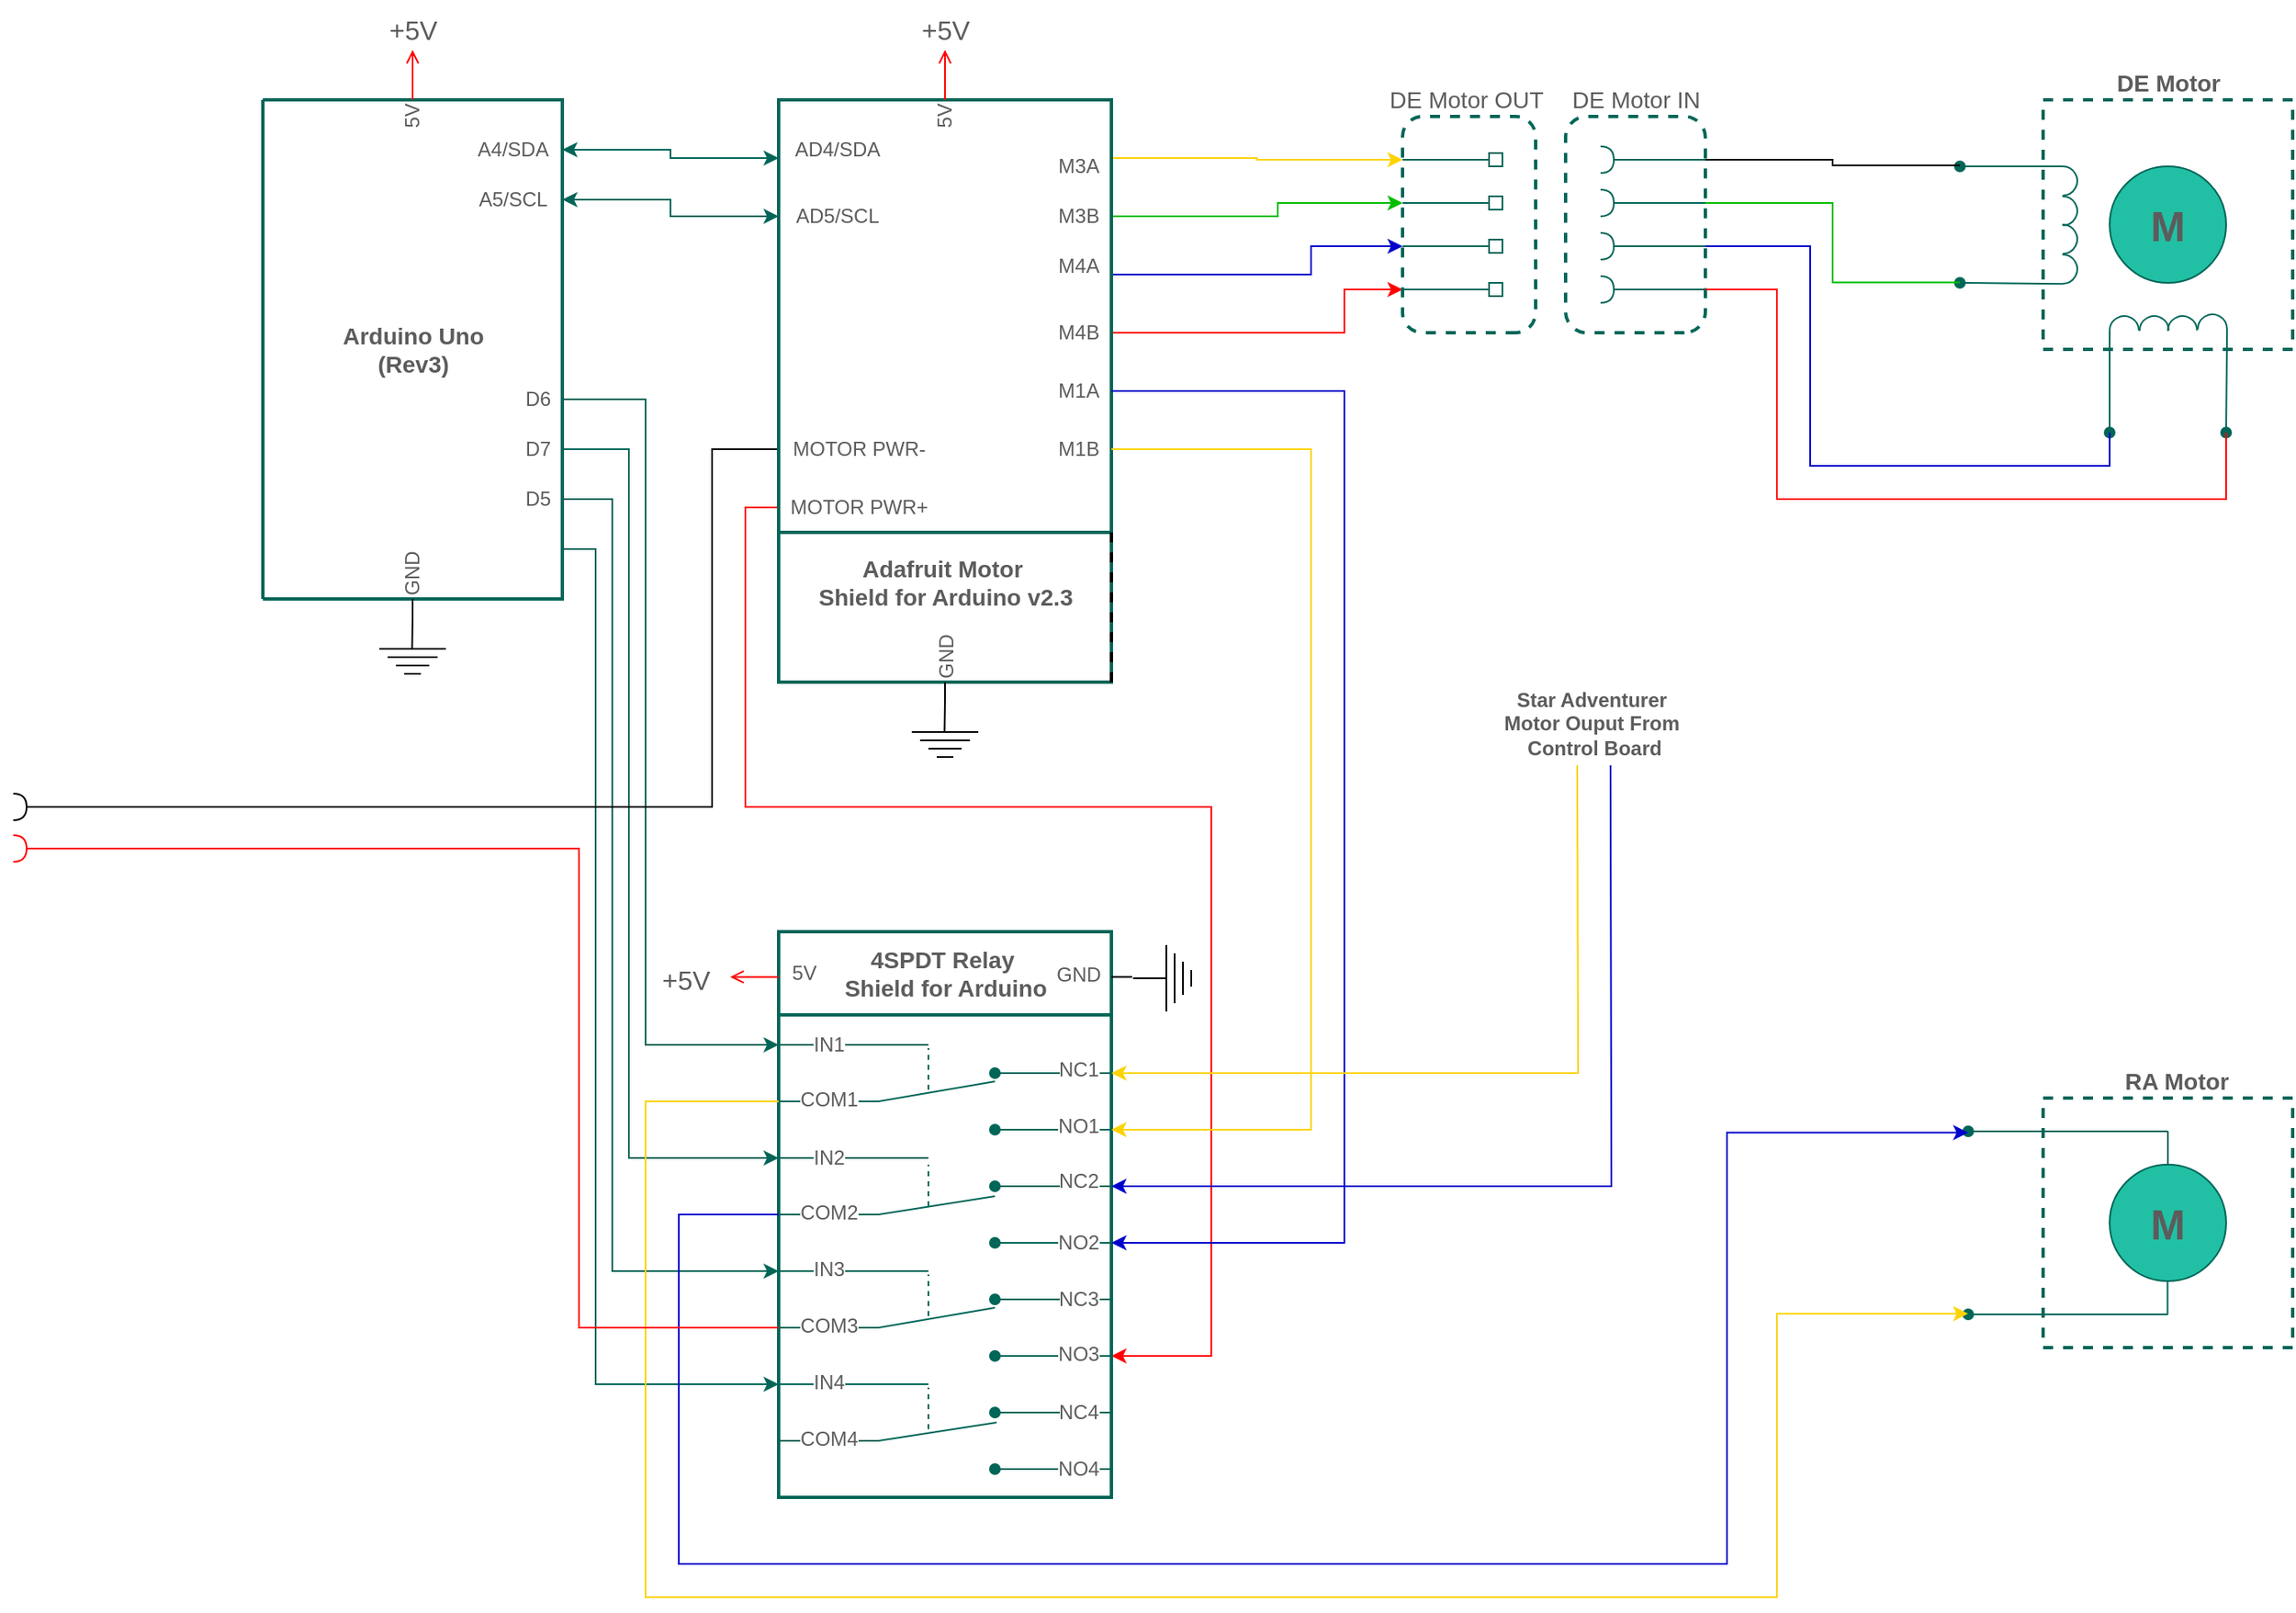 <mxfile version="15.7.0" type="device"><diagram id="_8Z0j13Fg6QZOxiQJctn" name="Page-1"><mxGraphModel dx="2072" dy="1150" grid="1" gridSize="5" guides="1" tooltips="1" connect="1" arrows="1" fold="1" page="1" pageScale="1" pageWidth="1700" pageHeight="1100" math="0" shadow="0"><root><mxCell id="0"/><mxCell id="1" parent="0"/><mxCell id="l2oPOUZsRupOk1f5pUhj-272" style="edgeStyle=orthogonalEdgeStyle;rounded=0;comic=0;jumpSize=6;orthogonalLoop=1;jettySize=auto;html=1;exitX=1;exitY=0.6;exitDx=0;exitDy=0;entryX=0;entryY=0.2;entryDx=0;entryDy=0;fontSize=14;fontColor=#5C5C5C;startArrow=none;startFill=0;endArrow=classic;endFill=1;startSize=6;endSize=6;sourcePerimeterSpacing=0;targetPerimeterSpacing=0;strokeColor=#006658;strokeWidth=1;" edge="1" parent="1" source="l2oPOUZsRupOk1f5pUhj-3" target="l2oPOUZsRupOk1f5pUhj-183"><mxGeometry relative="1" as="geometry"><Array as="points"><mxPoint x="520" y="310"/><mxPoint x="520" y="698"/></Array></mxGeometry></mxCell><mxCell id="l2oPOUZsRupOk1f5pUhj-274" style="edgeStyle=orthogonalEdgeStyle;rounded=0;comic=0;jumpSize=6;orthogonalLoop=1;jettySize=auto;html=1;exitX=1;exitY=0.7;exitDx=0;exitDy=0;entryX=0;entryY=0.4;entryDx=0;entryDy=0;fontSize=14;fontColor=#5C5C5C;startArrow=none;startFill=0;endArrow=classic;endFill=1;startSize=6;endSize=6;sourcePerimeterSpacing=0;targetPerimeterSpacing=0;strokeColor=#006658;strokeWidth=1;" edge="1" parent="1" source="l2oPOUZsRupOk1f5pUhj-3" target="l2oPOUZsRupOk1f5pUhj-183"><mxGeometry relative="1" as="geometry"><Array as="points"><mxPoint x="510" y="340"/><mxPoint x="510" y="766"/></Array></mxGeometry></mxCell><mxCell id="l2oPOUZsRupOk1f5pUhj-275" style="edgeStyle=orthogonalEdgeStyle;rounded=0;comic=0;jumpSize=6;orthogonalLoop=1;jettySize=auto;html=1;exitX=1;exitY=0.8;exitDx=0;exitDy=0;entryX=0;entryY=0.6;entryDx=0;entryDy=0;fontSize=14;fontColor=#5C5C5C;startArrow=none;startFill=0;endArrow=classic;endFill=1;startSize=6;endSize=6;sourcePerimeterSpacing=0;targetPerimeterSpacing=0;strokeColor=#006658;strokeWidth=1;" edge="1" parent="1" source="l2oPOUZsRupOk1f5pUhj-3" target="l2oPOUZsRupOk1f5pUhj-183"><mxGeometry relative="1" as="geometry"><Array as="points"><mxPoint x="500" y="370"/><mxPoint x="500" y="834"/></Array></mxGeometry></mxCell><mxCell id="l2oPOUZsRupOk1f5pUhj-276" style="edgeStyle=orthogonalEdgeStyle;rounded=0;comic=0;jumpSize=6;orthogonalLoop=1;jettySize=auto;html=1;exitX=1;exitY=0.9;exitDx=0;exitDy=0;entryX=0;entryY=0.8;entryDx=0;entryDy=0;fontSize=14;fontColor=#5C5C5C;startArrow=none;startFill=0;endArrow=classic;endFill=1;startSize=6;endSize=6;sourcePerimeterSpacing=0;targetPerimeterSpacing=0;strokeColor=#006658;strokeWidth=1;" edge="1" parent="1" source="l2oPOUZsRupOk1f5pUhj-3" target="l2oPOUZsRupOk1f5pUhj-183"><mxGeometry relative="1" as="geometry"><Array as="points"><mxPoint x="490" y="400"/><mxPoint x="490" y="902"/></Array></mxGeometry></mxCell><mxCell id="l2oPOUZsRupOk1f5pUhj-287" style="edgeStyle=orthogonalEdgeStyle;rounded=0;comic=0;jumpSize=6;orthogonalLoop=1;jettySize=auto;html=1;exitX=1;exitY=0.1;exitDx=0;exitDy=0;entryX=0;entryY=0.1;entryDx=0;entryDy=0;fontSize=12;fontColor=#5C5C5C;startArrow=classic;startFill=1;endArrow=classic;endFill=1;startSize=6;endSize=6;sourcePerimeterSpacing=0;targetPerimeterSpacing=0;strokeColor=#006658;strokeWidth=1;" edge="1" parent="1" source="l2oPOUZsRupOk1f5pUhj-3" target="l2oPOUZsRupOk1f5pUhj-6"><mxGeometry relative="1" as="geometry"/></mxCell><mxCell id="l2oPOUZsRupOk1f5pUhj-288" style="edgeStyle=orthogonalEdgeStyle;rounded=0;comic=0;jumpSize=6;orthogonalLoop=1;jettySize=auto;html=1;exitX=1;exitY=0.2;exitDx=0;exitDy=0;entryX=0;entryY=0.2;entryDx=0;entryDy=0;fontSize=12;fontColor=#5C5C5C;startArrow=classic;startFill=1;endArrow=classic;endFill=1;startSize=6;endSize=6;sourcePerimeterSpacing=0;targetPerimeterSpacing=0;strokeColor=#006658;strokeWidth=1;" edge="1" parent="1" source="l2oPOUZsRupOk1f5pUhj-3" target="l2oPOUZsRupOk1f5pUhj-6"><mxGeometry relative="1" as="geometry"/></mxCell><mxCell id="l2oPOUZsRupOk1f5pUhj-3" value="" style="swimlane;startSize=0;points=[[0,0],[0,0.1],[0,0.2],[0,0.3],[0,0.4],[0,0.5],[0,0.6],[0,0.7],[0,0.8],[0,0.9],[0,1],[0.1,0],[0.2,0],[0.3,0],[0.4,0],[0.5,0],[0.6,0],[0.7,0],[0.8,0],[0.9,0],[1,0],[1,0.1],[1,0.2],[1,0.3],[1,0.4],[1,0.5],[1,0.6],[1,0.7],[1,0.8],[1,0.9],[0.1,1],[0.2,1],[0.3,1],[0.4,1],[0.5,1],[0.6,1],[0.7,1],[0.8,1],[0.9,1],[1,1]];rounded=0;fontSize=14;strokeWidth=2;fillColor=none;glass=0;sketch=0;collapsible=0;dropTarget=0;horizontal=0;strokeColor=#006658;fontColor=#5C5C5C;" vertex="1" parent="1"><mxGeometry x="290" y="130" width="180" height="300" as="geometry"/></mxCell><mxCell id="l2oPOUZsRupOk1f5pUhj-4" value="Arduino Uno&lt;br style=&quot;font-size: 14px&quot;&gt;(Rev3)" style="text;html=1;align=center;verticalAlign=middle;resizable=0;points=[];autosize=1;strokeColor=none;fillColor=none;fontSize=14;fontStyle=1;fontColor=#5C5C5C;" vertex="1" parent="l2oPOUZsRupOk1f5pUhj-3"><mxGeometry x="40" y="130" width="100" height="40" as="geometry"/></mxCell><mxCell id="l2oPOUZsRupOk1f5pUhj-11" value="A5/SCL" style="text;html=1;align=center;verticalAlign=middle;resizable=0;points=[];autosize=1;strokeColor=none;fillColor=none;fontColor=#5C5C5C;" vertex="1" parent="l2oPOUZsRupOk1f5pUhj-3"><mxGeometry x="120" y="50" width="60" height="20" as="geometry"/></mxCell><mxCell id="l2oPOUZsRupOk1f5pUhj-12" value="A4/SDA" style="text;html=1;align=center;verticalAlign=middle;resizable=0;points=[];autosize=1;strokeColor=none;fillColor=none;fontColor=#5C5C5C;" vertex="1" parent="l2oPOUZsRupOk1f5pUhj-3"><mxGeometry x="120" y="20" width="60" height="20" as="geometry"/></mxCell><mxCell id="l2oPOUZsRupOk1f5pUhj-102" style="edgeStyle=orthogonalEdgeStyle;rounded=0;jumpSize=6;orthogonalLoop=1;jettySize=auto;html=1;exitX=1;exitY=0.1;exitDx=0;exitDy=0;entryX=1;entryY=0.8;entryDx=0;entryDy=0;fontSize=14;startArrow=none;startFill=0;endArrow=classic;endFill=1;startSize=6;endSize=6;sourcePerimeterSpacing=0;targetPerimeterSpacing=0;strokeColor=#FCD303;strokeWidth=1;fontColor=#5C5C5C;" edge="1" parent="1" source="l2oPOUZsRupOk1f5pUhj-6" target="l2oPOUZsRupOk1f5pUhj-82"><mxGeometry relative="1" as="geometry"/></mxCell><mxCell id="l2oPOUZsRupOk1f5pUhj-103" style="edgeStyle=orthogonalEdgeStyle;rounded=0;jumpSize=6;orthogonalLoop=1;jettySize=auto;html=1;exitX=1;exitY=0.2;exitDx=0;exitDy=0;entryX=1;entryY=0.6;entryDx=0;entryDy=0;fontSize=14;startArrow=none;startFill=0;endArrow=classic;endFill=1;startSize=6;endSize=6;sourcePerimeterSpacing=0;targetPerimeterSpacing=0;strokeColor=#00BD00;strokeWidth=1;fontColor=#5C5C5C;" edge="1" parent="1" source="l2oPOUZsRupOk1f5pUhj-6" target="l2oPOUZsRupOk1f5pUhj-82"><mxGeometry relative="1" as="geometry"><Array as="points"><mxPoint x="900" y="200"/><mxPoint x="900" y="192"/></Array></mxGeometry></mxCell><mxCell id="l2oPOUZsRupOk1f5pUhj-104" style="edgeStyle=orthogonalEdgeStyle;rounded=0;jumpSize=6;orthogonalLoop=1;jettySize=auto;html=1;exitX=1;exitY=0.3;exitDx=0;exitDy=0;entryX=1;entryY=0.4;entryDx=0;entryDy=0;fontSize=14;startArrow=none;startFill=0;endArrow=classic;endFill=1;startSize=6;endSize=6;sourcePerimeterSpacing=0;targetPerimeterSpacing=0;strokeColor=#0000CC;strokeWidth=1;fontColor=#5C5C5C;" edge="1" parent="1" source="l2oPOUZsRupOk1f5pUhj-6" target="l2oPOUZsRupOk1f5pUhj-82"><mxGeometry relative="1" as="geometry"><Array as="points"><mxPoint x="920" y="235"/><mxPoint x="920" y="218"/></Array></mxGeometry></mxCell><mxCell id="l2oPOUZsRupOk1f5pUhj-105" style="edgeStyle=orthogonalEdgeStyle;rounded=0;jumpSize=6;orthogonalLoop=1;jettySize=auto;html=1;exitX=1;exitY=0.4;exitDx=0;exitDy=0;entryX=1;entryY=0.2;entryDx=0;entryDy=0;fontSize=14;startArrow=none;startFill=0;endArrow=classic;endFill=1;startSize=6;endSize=6;sourcePerimeterSpacing=0;targetPerimeterSpacing=0;strokeColor=#FF0000;strokeWidth=1;fontColor=#5C5C5C;" edge="1" parent="1" source="l2oPOUZsRupOk1f5pUhj-6" target="l2oPOUZsRupOk1f5pUhj-82"><mxGeometry relative="1" as="geometry"><Array as="points"><mxPoint x="940" y="270"/><mxPoint x="940" y="244"/></Array></mxGeometry></mxCell><mxCell id="l2oPOUZsRupOk1f5pUhj-316" style="edgeStyle=orthogonalEdgeStyle;rounded=0;sketch=0;orthogonalLoop=1;jettySize=auto;html=1;exitX=0;exitY=0.6;exitDx=0;exitDy=0;fontColor=#5C5C5C;startArrow=none;startFill=0;endArrow=halfCircle;endFill=0;strokeColor=#000000;fillColor=#21C0A5;" edge="1" parent="1" source="l2oPOUZsRupOk1f5pUhj-6"><mxGeometry relative="1" as="geometry"><mxPoint x="140" y="555" as="targetPoint"/><Array as="points"><mxPoint x="560" y="340"/><mxPoint x="560" y="555"/></Array></mxGeometry></mxCell><mxCell id="l2oPOUZsRupOk1f5pUhj-317" style="edgeStyle=orthogonalEdgeStyle;rounded=0;sketch=0;orthogonalLoop=1;jettySize=auto;html=1;exitX=0;exitY=0.7;exitDx=0;exitDy=0;entryX=1;entryY=0.75;entryDx=0;entryDy=0;fontColor=#5C5C5C;startArrow=none;startFill=0;endArrow=classic;endFill=1;strokeColor=#FF0000;fillColor=#21C0A5;" edge="1" parent="1" source="l2oPOUZsRupOk1f5pUhj-6" target="l2oPOUZsRupOk1f5pUhj-183"><mxGeometry relative="1" as="geometry"><Array as="points"><mxPoint x="580" y="375"/><mxPoint x="580" y="555"/><mxPoint x="860" y="555"/><mxPoint x="860" y="885"/></Array></mxGeometry></mxCell><mxCell id="l2oPOUZsRupOk1f5pUhj-6" value="" style="swimlane;points=[[0,0],[0,0.1],[0,0.2],[0,0.3],[0,0.4],[0,0.5],[0,0.6],[0,0.7],[0,0.8],[0,0.9],[0,1],[0.1,0],[0.2,0],[0.3,0],[0.4,0],[0.5,0],[0.6,0],[0.7,0],[0.8,0],[0.9,0],[1,0],[1,0.1],[1,0.2],[1,0.3],[1,0.4],[1,0.5],[1,0.6],[1,0.7],[1,0.8],[1,0.9],[0.1,1],[0.2,1],[0.3,1],[0.4,1],[0.5,1],[0.6,1],[0.7,1],[0.8,1],[0.9,1],[1,1]];swimlaneLine=1;horizontal=1;dropTarget=0;collapsible=0;fontSize=12;strokeWidth=2;fillColor=none;glass=0;sketch=0;startSize=260;separatorColor=#000000;container=0;swimlaneFillColor=none;perimeterSpacing=0;noLabel=0;backgroundOutline=0;fontColor=#5C5C5C;strokeColor=#006658;" vertex="1" parent="1"><mxGeometry x="600" y="130" width="200" height="350" as="geometry"/></mxCell><mxCell id="l2oPOUZsRupOk1f5pUhj-13" value="AD4/SDA" style="text;html=1;align=center;verticalAlign=middle;resizable=0;points=[];autosize=1;strokeColor=none;fillColor=none;fontColor=#5C5C5C;" vertex="1" parent="l2oPOUZsRupOk1f5pUhj-6"><mxGeometry y="20" width="70" height="20" as="geometry"/></mxCell><mxCell id="l2oPOUZsRupOk1f5pUhj-14" value="AD5/SCL" style="text;html=1;align=center;verticalAlign=middle;resizable=0;points=[];autosize=1;strokeColor=none;fillColor=none;fontColor=#5C5C5C;" vertex="1" parent="l2oPOUZsRupOk1f5pUhj-6"><mxGeometry y="60" width="70" height="20" as="geometry"/></mxCell><mxCell id="l2oPOUZsRupOk1f5pUhj-110" value="M3A" style="text;html=1;align=center;verticalAlign=middle;resizable=0;points=[];autosize=1;strokeColor=none;fillColor=none;fontSize=12;fontColor=#5C5C5C;" vertex="1" parent="l2oPOUZsRupOk1f5pUhj-6"><mxGeometry x="160" y="30" width="40" height="20" as="geometry"/></mxCell><mxCell id="l2oPOUZsRupOk1f5pUhj-111" value="M3B" style="text;html=1;align=center;verticalAlign=middle;resizable=0;points=[];autosize=1;strokeColor=none;fillColor=none;fontSize=12;fontColor=#5C5C5C;" vertex="1" parent="l2oPOUZsRupOk1f5pUhj-6"><mxGeometry x="160" y="60" width="40" height="20" as="geometry"/></mxCell><mxCell id="l2oPOUZsRupOk1f5pUhj-113" value="M4B" style="text;html=1;align=center;verticalAlign=middle;resizable=0;points=[];autosize=1;strokeColor=none;fillColor=none;fontSize=12;fontColor=#5C5C5C;" vertex="1" parent="l2oPOUZsRupOk1f5pUhj-6"><mxGeometry x="160" y="130" width="40" height="20" as="geometry"/></mxCell><object label="" id="l2oPOUZsRupOk1f5pUhj-68"><mxCell style="group;connectable=1;points=[[0,0.27],[0,0.59],[0.45,1],[0.8,1]];fontColor=#5C5C5C;" vertex="1" connectable="0" parent="1"><mxGeometry x="1310" y="110" width="200" height="220" as="geometry"/></mxCell></object><mxCell id="l2oPOUZsRupOk1f5pUhj-53" value="" style="verticalLabelPosition=bottom;verticalAlign=top;html=1;shape=mxgraph.basic.rect;fillColor2=none;strokeWidth=2;size=20;indent=5;fontSize=14;strokeColor=#006658;dashed=1;fillColor=none;fontColor=#5C5C5C;" vertex="1" parent="l2oPOUZsRupOk1f5pUhj-68"><mxGeometry x="50" y="20" width="150" height="150" as="geometry"/></mxCell><mxCell id="l2oPOUZsRupOk1f5pUhj-23" value="&lt;font style=&quot;font-size: 25px;&quot;&gt;M&lt;/font&gt;" style="ellipse;whiteSpace=wrap;html=1;fontSize=25;fontStyle=1;fillColor=#21C0A5;strokeColor=#006658;fontColor=#5C5C5C;" vertex="1" parent="l2oPOUZsRupOk1f5pUhj-68"><mxGeometry x="90" y="60" width="70" height="70" as="geometry"/></mxCell><mxCell id="l2oPOUZsRupOk1f5pUhj-54" value="DE Motor" style="text;html=1;align=center;verticalAlign=middle;resizable=0;points=[];autosize=1;strokeColor=none;fillColor=none;fontSize=14;fontStyle=1;fontColor=#5C5C5C;" vertex="1" parent="l2oPOUZsRupOk1f5pUhj-68"><mxGeometry x="85" width="80" height="20" as="geometry"/></mxCell><mxCell id="l2oPOUZsRupOk1f5pUhj-66" value="" style="group;fontColor=#5C5C5C;" vertex="1" connectable="0" parent="l2oPOUZsRupOk1f5pUhj-68"><mxGeometry x="90" y="149" width="70.5" height="71" as="geometry"/></mxCell><mxCell id="l2oPOUZsRupOk1f5pUhj-38" value="" style="verticalLabelPosition=bottom;verticalAlign=top;html=1;shape=mxgraph.basic.arc;startAngle=0.497;endAngle=0.998;rotation=90;fillColor=#21C0A5;strokeColor=#006658;fontColor=#5C5C5C;" vertex="1" parent="l2oPOUZsRupOk1f5pUhj-66"><mxGeometry x="53" width="17.5" height="17.5" as="geometry"/></mxCell><mxCell id="l2oPOUZsRupOk1f5pUhj-39" value="" style="verticalLabelPosition=bottom;verticalAlign=top;html=1;shape=mxgraph.basic.arc;startAngle=0.497;endAngle=0.998;rotation=90;fillColor=#21C0A5;strokeColor=#006658;fontColor=#5C5C5C;" vertex="1" parent="l2oPOUZsRupOk1f5pUhj-66"><mxGeometry x="35" y="1" width="17.5" height="17.5" as="geometry"/></mxCell><mxCell id="l2oPOUZsRupOk1f5pUhj-40" value="" style="verticalLabelPosition=bottom;verticalAlign=top;html=1;shape=mxgraph.basic.arc;startAngle=0.497;endAngle=0.998;rotation=90;fillColor=#21C0A5;strokeColor=#006658;fontColor=#5C5C5C;" vertex="1" parent="l2oPOUZsRupOk1f5pUhj-66"><mxGeometry x="18" y="1" width="17.5" height="17.5" as="geometry"/></mxCell><mxCell id="l2oPOUZsRupOk1f5pUhj-41" value="" style="verticalLabelPosition=bottom;verticalAlign=top;html=1;shape=mxgraph.basic.arc;startAngle=0.497;endAngle=0.998;rotation=90;fillColor=#21C0A5;strokeColor=#006658;fontColor=#5C5C5C;" vertex="1" parent="l2oPOUZsRupOk1f5pUhj-66"><mxGeometry y="1" width="17.5" height="17.5" as="geometry"/></mxCell><mxCell id="l2oPOUZsRupOk1f5pUhj-42" value="" style="endArrow=oval;html=1;rounded=0;exitX=0.5;exitY=1;exitDx=0;exitDy=0;exitPerimeter=0;startArrow=none;startFill=0;endFill=1;strokeColor=#006658;fontColor=#5C5C5C;" edge="1" parent="l2oPOUZsRupOk1f5pUhj-66" source="l2oPOUZsRupOk1f5pUhj-41"><mxGeometry y="1" width="50" height="50" as="geometry"><mxPoint x="18" y="-8" as="sourcePoint"/><mxPoint y="71" as="targetPoint"/></mxGeometry></mxCell><mxCell id="l2oPOUZsRupOk1f5pUhj-43" value="" style="endArrow=oval;html=1;rounded=0;exitX=0.487;exitY=-0.005;exitDx=0;exitDy=0;exitPerimeter=0;endFill=1;strokeColor=#006658;fontColor=#5C5C5C;" edge="1" parent="l2oPOUZsRupOk1f5pUhj-66" source="l2oPOUZsRupOk1f5pUhj-38"><mxGeometry y="1" width="50" height="50" as="geometry"><mxPoint x="18" y="-8" as="sourcePoint"/><mxPoint x="70" y="71" as="targetPoint"/></mxGeometry></mxCell><mxCell id="l2oPOUZsRupOk1f5pUhj-67" value="" style="group;fontColor=#5C5C5C;" vertex="1" connectable="0" parent="l2oPOUZsRupOk1f5pUhj-68"><mxGeometry y="60" width="70.5" height="70.5" as="geometry"/></mxCell><mxCell id="l2oPOUZsRupOk1f5pUhj-30" value="" style="verticalLabelPosition=bottom;verticalAlign=top;html=1;shape=mxgraph.basic.arc;startAngle=0.497;endAngle=0.998;rotation=-180;fillColor=#21C0A5;strokeColor=#006658;fontColor=#5C5C5C;" vertex="1" parent="l2oPOUZsRupOk1f5pUhj-67"><mxGeometry x="53" y="53" width="17.5" height="17.5" as="geometry"/></mxCell><mxCell id="l2oPOUZsRupOk1f5pUhj-31" value="" style="verticalLabelPosition=bottom;verticalAlign=top;html=1;shape=mxgraph.basic.arc;startAngle=0.497;endAngle=0.998;rotation=-180;fillColor=#21C0A5;strokeColor=#006658;fontColor=#5C5C5C;" vertex="1" parent="l2oPOUZsRupOk1f5pUhj-67"><mxGeometry x="53" y="35" width="17.5" height="17.5" as="geometry"/></mxCell><mxCell id="l2oPOUZsRupOk1f5pUhj-32" value="" style="verticalLabelPosition=bottom;verticalAlign=top;html=1;shape=mxgraph.basic.arc;startAngle=0.497;endAngle=0.998;rotation=-180;fillColor=#21C0A5;strokeColor=#006658;fontColor=#5C5C5C;" vertex="1" parent="l2oPOUZsRupOk1f5pUhj-67"><mxGeometry x="53" y="18" width="17.5" height="17.5" as="geometry"/></mxCell><mxCell id="l2oPOUZsRupOk1f5pUhj-33" value="" style="verticalLabelPosition=bottom;verticalAlign=top;html=1;shape=mxgraph.basic.arc;startAngle=0.497;endAngle=0.998;rotation=-180;fillColor=#21C0A5;strokeColor=#006658;fontColor=#5C5C5C;" vertex="1" parent="l2oPOUZsRupOk1f5pUhj-67"><mxGeometry x="53" width="17.5" height="17.5" as="geometry"/></mxCell><mxCell id="l2oPOUZsRupOk1f5pUhj-34" value="" style="endArrow=oval;html=1;rounded=0;exitX=0.5;exitY=1;exitDx=0;exitDy=0;exitPerimeter=0;startArrow=none;startFill=0;endFill=1;strokeColor=#006658;fontColor=#5C5C5C;" edge="1" parent="l2oPOUZsRupOk1f5pUhj-67" source="l2oPOUZsRupOk1f5pUhj-33"><mxGeometry width="50" height="50" as="geometry"><mxPoint x="79" y="18" as="sourcePoint"/><mxPoint as="targetPoint"/></mxGeometry></mxCell><mxCell id="l2oPOUZsRupOk1f5pUhj-35" value="" style="endArrow=oval;html=1;rounded=0;exitX=0.487;exitY=-0.005;exitDx=0;exitDy=0;exitPerimeter=0;endFill=1;strokeColor=#006658;fontColor=#5C5C5C;" edge="1" parent="l2oPOUZsRupOk1f5pUhj-67" source="l2oPOUZsRupOk1f5pUhj-30"><mxGeometry width="50" height="50" as="geometry"><mxPoint x="79" y="18" as="sourcePoint"/><mxPoint y="70" as="targetPoint"/></mxGeometry></mxCell><mxCell id="l2oPOUZsRupOk1f5pUhj-100" value="" style="group;fontColor=#5C5C5C;" vertex="1" connectable="0" parent="1"><mxGeometry x="960" y="120" width="110" height="150" as="geometry"/></mxCell><mxCell id="l2oPOUZsRupOk1f5pUhj-82" value="" style="rounded=1;whiteSpace=wrap;html=1;glass=0;dashed=1;sketch=0;fontSize=14;strokeColor=#006658;strokeWidth=2;fillColor=none;points=[[1,0.2],[1,0.4],[1,0.6],[1,0.8]];rotation=-180;fontColor=#5C5C5C;" vertex="1" parent="l2oPOUZsRupOk1f5pUhj-100"><mxGeometry x="15" y="20" width="80" height="130" as="geometry"/></mxCell><mxCell id="l2oPOUZsRupOk1f5pUhj-85" value="DE Motor OUT&amp;nbsp;" style="text;html=1;align=center;verticalAlign=middle;resizable=0;points=[];autosize=1;strokeColor=none;fillColor=none;fontSize=14;fontColor=#5C5C5C;" vertex="1" parent="l2oPOUZsRupOk1f5pUhj-100"><mxGeometry width="110" height="20" as="geometry"/></mxCell><mxCell id="l2oPOUZsRupOk1f5pUhj-94" value="" style="endArrow=none;html=1;rounded=0;fontSize=14;startSize=6;endSize=6;sourcePerimeterSpacing=0;targetPerimeterSpacing=0;strokeColor=#006658;strokeWidth=1;jumpSize=6;entryX=1;entryY=0.2;entryDx=0;entryDy=0;exitX=0.25;exitY=0.2;exitDx=0;exitDy=0;exitPerimeter=0;startArrow=box;startFill=0;fontColor=#5C5C5C;" edge="1" parent="l2oPOUZsRupOk1f5pUhj-100" source="l2oPOUZsRupOk1f5pUhj-82" target="l2oPOUZsRupOk1f5pUhj-82"><mxGeometry x="1110" y="440" width="50" height="50" as="geometry"><mxPoint x="1990" y="1000" as="sourcePoint"/><mxPoint x="2040" y="950" as="targetPoint"/></mxGeometry></mxCell><mxCell id="l2oPOUZsRupOk1f5pUhj-95" value="" style="endArrow=none;html=1;rounded=0;fontSize=14;startSize=6;endSize=6;sourcePerimeterSpacing=0;targetPerimeterSpacing=0;strokeColor=#006658;strokeWidth=1;jumpSize=6;entryX=1;entryY=0.4;entryDx=0;entryDy=0;exitX=0.25;exitY=0.4;exitDx=0;exitDy=0;exitPerimeter=0;startArrow=box;startFill=0;fontColor=#5C5C5C;" edge="1" parent="l2oPOUZsRupOk1f5pUhj-100" source="l2oPOUZsRupOk1f5pUhj-82" target="l2oPOUZsRupOk1f5pUhj-82"><mxGeometry x="1110" y="440" width="50" height="50" as="geometry"><mxPoint x="1990" y="1000" as="sourcePoint"/><mxPoint x="2040" y="950" as="targetPoint"/></mxGeometry></mxCell><mxCell id="l2oPOUZsRupOk1f5pUhj-96" value="" style="endArrow=none;html=1;rounded=0;fontSize=14;startSize=6;endSize=6;sourcePerimeterSpacing=0;targetPerimeterSpacing=0;strokeColor=#006658;strokeWidth=1;jumpSize=6;entryX=1;entryY=0.6;entryDx=0;entryDy=0;exitX=0.25;exitY=0.6;exitDx=0;exitDy=0;exitPerimeter=0;startArrow=box;startFill=0;fontColor=#5C5C5C;" edge="1" parent="l2oPOUZsRupOk1f5pUhj-100" source="l2oPOUZsRupOk1f5pUhj-82" target="l2oPOUZsRupOk1f5pUhj-82"><mxGeometry x="1110" y="440" width="50" height="50" as="geometry"><mxPoint x="1990" y="1000" as="sourcePoint"/><mxPoint x="2040" y="950" as="targetPoint"/></mxGeometry></mxCell><mxCell id="l2oPOUZsRupOk1f5pUhj-97" value="" style="endArrow=none;html=1;rounded=0;fontSize=14;startSize=6;endSize=6;sourcePerimeterSpacing=0;targetPerimeterSpacing=0;strokeColor=#006658;strokeWidth=1;jumpSize=6;entryX=1;entryY=0.8;entryDx=0;entryDy=0;exitX=0.25;exitY=0.8;exitDx=0;exitDy=0;exitPerimeter=0;startArrow=box;startFill=0;fontColor=#5C5C5C;" edge="1" parent="l2oPOUZsRupOk1f5pUhj-100" source="l2oPOUZsRupOk1f5pUhj-82" target="l2oPOUZsRupOk1f5pUhj-82"><mxGeometry x="1110" y="440" width="50" height="50" as="geometry"><mxPoint x="1990" y="1000" as="sourcePoint"/><mxPoint x="2040" y="950" as="targetPoint"/></mxGeometry></mxCell><mxCell id="l2oPOUZsRupOk1f5pUhj-101" value="" style="group;fontColor=#5C5C5C;" vertex="1" connectable="0" parent="1"><mxGeometry x="1070" y="120" width="90" height="150" as="geometry"/></mxCell><mxCell id="l2oPOUZsRupOk1f5pUhj-81" value="" style="rounded=1;whiteSpace=wrap;html=1;glass=0;dashed=1;sketch=0;fontSize=14;strokeColor=#006658;strokeWidth=2;fillColor=none;points=[[0,0.2],[0,0.4],[0,0.6],[0,0.8]];rotation=-180;fontColor=#5C5C5C;" vertex="1" parent="l2oPOUZsRupOk1f5pUhj-101"><mxGeometry x="3" y="20" width="84" height="130" as="geometry"/></mxCell><mxCell id="l2oPOUZsRupOk1f5pUhj-84" value="DE Motor IN" style="text;html=1;align=center;verticalAlign=middle;resizable=0;points=[];autosize=1;strokeColor=none;fillColor=none;fontSize=14;fontColor=#5C5C5C;" vertex="1" parent="l2oPOUZsRupOk1f5pUhj-101"><mxGeometry width="90" height="20" as="geometry"/></mxCell><mxCell id="l2oPOUZsRupOk1f5pUhj-90" value="" style="endArrow=halfCircle;html=1;rounded=0;fontSize=14;startSize=6;endSize=6;sourcePerimeterSpacing=0;targetPerimeterSpacing=0;strokeColor=#006658;strokeWidth=1;jumpSize=6;exitX=0;exitY=0.4;exitDx=0;exitDy=0;entryX=0.75;entryY=0.4;entryDx=0;entryDy=0;entryPerimeter=0;endFill=0;fontColor=#5C5C5C;" edge="1" parent="l2oPOUZsRupOk1f5pUhj-101" source="l2oPOUZsRupOk1f5pUhj-81" target="l2oPOUZsRupOk1f5pUhj-81"><mxGeometry width="50" height="50" relative="1" as="geometry"><mxPoint x="880" y="490" as="sourcePoint"/><mxPoint x="930" y="440" as="targetPoint"/></mxGeometry></mxCell><mxCell id="l2oPOUZsRupOk1f5pUhj-91" value="" style="endArrow=halfCircle;html=1;rounded=0;fontSize=14;startSize=6;endSize=6;sourcePerimeterSpacing=0;targetPerimeterSpacing=0;strokeColor=#006658;strokeWidth=1;jumpSize=6;exitX=0;exitY=0.6;exitDx=0;exitDy=0;entryX=0.75;entryY=0.6;entryDx=0;entryDy=0;entryPerimeter=0;endFill=0;fontColor=#5C5C5C;" edge="1" parent="l2oPOUZsRupOk1f5pUhj-101" source="l2oPOUZsRupOk1f5pUhj-81" target="l2oPOUZsRupOk1f5pUhj-81"><mxGeometry width="50" height="50" relative="1" as="geometry"><mxPoint x="880" y="490" as="sourcePoint"/><mxPoint x="930" y="440" as="targetPoint"/></mxGeometry></mxCell><mxCell id="l2oPOUZsRupOk1f5pUhj-92" value="" style="endArrow=halfCircle;html=1;rounded=0;fontSize=14;startSize=6;endSize=6;sourcePerimeterSpacing=0;targetPerimeterSpacing=0;strokeColor=#006658;strokeWidth=1;jumpSize=6;exitX=0;exitY=0.8;exitDx=0;exitDy=0;entryX=0.75;entryY=0.8;entryDx=0;entryDy=0;entryPerimeter=0;endFill=0;fontColor=#5C5C5C;" edge="1" parent="l2oPOUZsRupOk1f5pUhj-101" source="l2oPOUZsRupOk1f5pUhj-81" target="l2oPOUZsRupOk1f5pUhj-81"><mxGeometry width="50" height="50" relative="1" as="geometry"><mxPoint x="880" y="490" as="sourcePoint"/><mxPoint x="930" y="440" as="targetPoint"/></mxGeometry></mxCell><mxCell id="l2oPOUZsRupOk1f5pUhj-93" value="" style="endArrow=halfCircle;html=1;rounded=0;fontSize=14;startSize=6;endSize=6;sourcePerimeterSpacing=0;targetPerimeterSpacing=0;strokeColor=#006658;strokeWidth=1;jumpSize=6;exitX=0;exitY=0.2;exitDx=0;exitDy=0;entryX=0.75;entryY=0.2;entryDx=0;entryDy=0;entryPerimeter=0;endFill=0;fontColor=#5C5C5C;" edge="1" parent="l2oPOUZsRupOk1f5pUhj-101" source="l2oPOUZsRupOk1f5pUhj-81" target="l2oPOUZsRupOk1f5pUhj-81"><mxGeometry width="50" height="50" relative="1" as="geometry"><mxPoint x="880" y="490" as="sourcePoint"/><mxPoint x="930" y="440" as="targetPoint"/></mxGeometry></mxCell><mxCell id="l2oPOUZsRupOk1f5pUhj-106" style="edgeStyle=orthogonalEdgeStyle;rounded=0;jumpSize=6;orthogonalLoop=1;jettySize=auto;html=1;exitX=0;exitY=0.8;exitDx=0;exitDy=0;entryX=0;entryY=0.27;entryDx=0;entryDy=0;fontSize=14;startArrow=none;startFill=0;endArrow=none;endFill=0;startSize=6;endSize=6;sourcePerimeterSpacing=0;targetPerimeterSpacing=0;strokeColor=#000000;strokeWidth=1;fontColor=#5C5C5C;" edge="1" parent="1" source="l2oPOUZsRupOk1f5pUhj-81" target="l2oPOUZsRupOk1f5pUhj-68"><mxGeometry relative="1" as="geometry"/></mxCell><mxCell id="l2oPOUZsRupOk1f5pUhj-107" style="edgeStyle=orthogonalEdgeStyle;rounded=0;jumpSize=6;orthogonalLoop=1;jettySize=auto;html=1;exitX=0;exitY=0.6;exitDx=0;exitDy=0;entryX=0;entryY=0.59;entryDx=0;entryDy=0;fontSize=14;startArrow=none;startFill=0;endArrow=none;endFill=0;startSize=6;endSize=6;sourcePerimeterSpacing=0;targetPerimeterSpacing=0;strokeColor=#00BD00;strokeWidth=1;fontColor=#5C5C5C;" edge="1" parent="1" source="l2oPOUZsRupOk1f5pUhj-81" target="l2oPOUZsRupOk1f5pUhj-68"><mxGeometry relative="1" as="geometry"/></mxCell><mxCell id="l2oPOUZsRupOk1f5pUhj-117" style="edgeStyle=orthogonalEdgeStyle;rounded=0;jumpSize=6;orthogonalLoop=1;jettySize=auto;html=1;exitX=0;exitY=0.4;exitDx=0;exitDy=0;entryX=0.45;entryY=1;entryDx=0;entryDy=0;fontSize=13;startArrow=none;startFill=0;endArrow=none;endFill=0;startSize=6;endSize=6;sourcePerimeterSpacing=0;targetPerimeterSpacing=0;strokeColor=#0000CC;strokeWidth=1;fontColor=#5C5C5C;noLabel=1;" edge="1" parent="1" source="l2oPOUZsRupOk1f5pUhj-81" target="l2oPOUZsRupOk1f5pUhj-68"><mxGeometry relative="1" as="geometry"><Array as="points"><mxPoint x="1220" y="218"/><mxPoint x="1220" y="350"/><mxPoint x="1400" y="350"/></Array></mxGeometry></mxCell><mxCell id="l2oPOUZsRupOk1f5pUhj-118" style="edgeStyle=orthogonalEdgeStyle;rounded=0;jumpSize=6;orthogonalLoop=1;jettySize=auto;html=1;exitX=0;exitY=0.2;exitDx=0;exitDy=0;entryX=0.8;entryY=1;entryDx=0;entryDy=0;fontSize=13;fontColor=#5C5C5C;startArrow=none;startFill=0;endArrow=none;endFill=0;startSize=6;endSize=6;sourcePerimeterSpacing=0;targetPerimeterSpacing=0;strokeColor=#FF0000;strokeWidth=1;" edge="1" parent="1" source="l2oPOUZsRupOk1f5pUhj-81" target="l2oPOUZsRupOk1f5pUhj-68"><mxGeometry relative="1" as="geometry"><Array as="points"><mxPoint x="1200" y="244"/><mxPoint x="1200" y="370"/><mxPoint x="1470" y="370"/></Array></mxGeometry></mxCell><mxCell id="l2oPOUZsRupOk1f5pUhj-131" value="5V" style="text;html=1;align=center;verticalAlign=middle;resizable=0;points=[];autosize=1;strokeColor=none;fillColor=none;fontSize=12;fontColor=#5C5C5C;horizontal=0;" vertex="1" parent="1"><mxGeometry x="365" y="130" width="30" height="20" as="geometry"/></mxCell><mxCell id="l2oPOUZsRupOk1f5pUhj-158" value="5V" style="text;html=1;align=center;verticalAlign=middle;resizable=0;points=[];autosize=1;strokeColor=none;fillColor=none;fontSize=12;fontColor=#5C5C5C;horizontal=0;" vertex="1" parent="1"><mxGeometry x="685" y="130" width="30" height="20" as="geometry"/></mxCell><mxCell id="l2oPOUZsRupOk1f5pUhj-160" value="GND" style="text;html=1;align=center;verticalAlign=middle;resizable=0;points=[];autosize=1;strokeColor=none;fillColor=none;fontSize=12;fontColor=#5C5C5C;horizontal=0;" vertex="1" parent="1"><mxGeometry x="365" y="400" width="30" height="30" as="geometry"/></mxCell><mxCell id="l2oPOUZsRupOk1f5pUhj-7" value="Adafruit Motor&amp;nbsp;&lt;br style=&quot;font-size: 14px&quot;&gt;Shield for Arduino v2.3" style="text;html=1;align=center;verticalAlign=middle;resizable=0;points=[];autosize=1;strokeColor=none;fillColor=none;fontSize=14;fontStyle=1;fontColor=#5C5C5C;" vertex="1" parent="1"><mxGeometry x="615" y="400" width="170" height="40" as="geometry"/></mxCell><mxCell id="l2oPOUZsRupOk1f5pUhj-219" value="&lt;font style=&quot;font-size: 12px&quot;&gt;GND&lt;/font&gt;" style="text;html=1;align=center;verticalAlign=middle;resizable=0;points=[];autosize=1;strokeColor=none;fillColor=none;fontSize=13;fontColor=#5C5C5C;horizontal=0;" vertex="1" parent="1"><mxGeometry x="685" y="450" width="30" height="30" as="geometry"/></mxCell><mxCell id="l2oPOUZsRupOk1f5pUhj-238" value="" style="group;fontColor=#5C5C5C;" vertex="1" connectable="0" parent="1"><mxGeometry x="600" y="630" width="200" height="340" as="geometry"/></mxCell><mxCell id="l2oPOUZsRupOk1f5pUhj-183" value="" style="swimlane;startSize=50;glass=0;sketch=0;fontSize=13;fontColor=#5C5C5C;strokeColor=#006658;strokeWidth=2;fillColor=none;verticalAlign=middle;dropTarget=0;collapsible=0;points=[[0,0.08],[0,0.2],[0,0.3],[0,0.4],[0,0.5],[0,0.6],[0,0.7],[0,0.8],[0,0.9],[1,0.08],[1,0.25],[1,0.35],[1,0.45],[1,0.55],[1,0.65],[1,0.75],[1,0.85],[1,0.95]]" vertex="1" parent="l2oPOUZsRupOk1f5pUhj-238"><mxGeometry width="200" height="340" as="geometry"/></mxCell><mxCell id="l2oPOUZsRupOk1f5pUhj-184" value="4SPDT Relay&amp;nbsp;&lt;br style=&quot;font-size: 14px;&quot;&gt;Shield for Arduino" style="text;html=1;align=center;verticalAlign=middle;resizable=0;points=[];autosize=1;strokeColor=none;fillColor=none;fontSize=14;fontColor=#5C5C5C;fontStyle=1" vertex="1" parent="l2oPOUZsRupOk1f5pUhj-238"><mxGeometry x="30" y="5" width="140" height="40" as="geometry"/></mxCell><mxCell id="l2oPOUZsRupOk1f5pUhj-185" value="" style="endArrow=none;html=1;rounded=0;fontSize=13;fontColor=#5C5C5C;startSize=6;endSize=6;sourcePerimeterSpacing=0;targetPerimeterSpacing=0;strokeColor=#006658;strokeWidth=1;jumpSize=6;exitX=0;exitY=0.3;exitDx=0;exitDy=0;snapToPoint=0;fixDash=0;comic=0;" edge="1" parent="l2oPOUZsRupOk1f5pUhj-238" source="l2oPOUZsRupOk1f5pUhj-183"><mxGeometry width="50" height="50" relative="1" as="geometry"><mxPoint x="100" y="140" as="sourcePoint"/><mxPoint x="130" y="90" as="targetPoint"/><Array as="points"><mxPoint x="60" y="102"/></Array></mxGeometry></mxCell><mxCell id="l2oPOUZsRupOk1f5pUhj-224" value="COM1" style="edgeLabel;html=1;align=center;verticalAlign=middle;resizable=0;points=[];fontSize=12;fontColor=#5C5C5C;" vertex="1" connectable="0" parent="l2oPOUZsRupOk1f5pUhj-185"><mxGeometry x="-0.695" y="1" relative="1" as="geometry"><mxPoint x="10" as="offset"/></mxGeometry></mxCell><mxCell id="l2oPOUZsRupOk1f5pUhj-190" value="" style="endArrow=none;html=1;rounded=0;fontSize=13;fontColor=#5C5C5C;startSize=6;endSize=6;sourcePerimeterSpacing=0;targetPerimeterSpacing=0;strokeColor=#006658;strokeWidth=1;jumpSize=6;exitX=0;exitY=0.5;exitDx=0;exitDy=0;" edge="1" parent="l2oPOUZsRupOk1f5pUhj-238" source="l2oPOUZsRupOk1f5pUhj-183"><mxGeometry width="50" height="50" relative="1" as="geometry"><mxPoint x="90" y="260" as="sourcePoint"/><mxPoint x="130" y="159" as="targetPoint"/><Array as="points"><mxPoint x="60" y="170"/></Array></mxGeometry></mxCell><mxCell id="l2oPOUZsRupOk1f5pUhj-215" value="COM2" style="edgeLabel;html=1;align=center;verticalAlign=middle;resizable=0;points=[];fontSize=12;fontColor=#5C5C5C;" vertex="1" connectable="0" parent="l2oPOUZsRupOk1f5pUhj-190"><mxGeometry x="-0.404" y="1" relative="1" as="geometry"><mxPoint x="-9" as="offset"/></mxGeometry></mxCell><mxCell id="l2oPOUZsRupOk1f5pUhj-191" value="" style="endArrow=none;html=1;rounded=0;fontSize=13;fontColor=#5C5C5C;startSize=6;endSize=6;sourcePerimeterSpacing=0;targetPerimeterSpacing=0;strokeColor=#006658;strokeWidth=1;jumpSize=6;exitX=0;exitY=0.7;exitDx=0;exitDy=0;" edge="1" parent="l2oPOUZsRupOk1f5pUhj-238" source="l2oPOUZsRupOk1f5pUhj-183"><mxGeometry width="50" height="50" relative="1" as="geometry"><mxPoint x="90" y="220" as="sourcePoint"/><mxPoint x="130" y="226" as="targetPoint"/><Array as="points"><mxPoint x="60" y="238"/></Array></mxGeometry></mxCell><mxCell id="l2oPOUZsRupOk1f5pUhj-216" value="COM3" style="edgeLabel;html=1;align=center;verticalAlign=middle;resizable=0;points=[];fontSize=12;fontColor=#5C5C5C;" vertex="1" connectable="0" parent="l2oPOUZsRupOk1f5pUhj-191"><mxGeometry x="-0.405" y="1" relative="1" as="geometry"><mxPoint x="-9" as="offset"/></mxGeometry></mxCell><mxCell id="l2oPOUZsRupOk1f5pUhj-192" value="" style="endArrow=none;html=1;rounded=0;fontSize=13;fontColor=#5C5C5C;startSize=6;endSize=6;sourcePerimeterSpacing=0;targetPerimeterSpacing=0;strokeColor=#006658;strokeWidth=1;jumpSize=6;exitX=0;exitY=0.9;exitDx=0;exitDy=0;" edge="1" parent="l2oPOUZsRupOk1f5pUhj-238" source="l2oPOUZsRupOk1f5pUhj-183"><mxGeometry width="50" height="50" relative="1" as="geometry"><mxPoint x="90" y="220" as="sourcePoint"/><mxPoint x="131" y="295" as="targetPoint"/><Array as="points"><mxPoint x="60" y="306"/></Array></mxGeometry></mxCell><mxCell id="l2oPOUZsRupOk1f5pUhj-217" value="COM4" style="edgeLabel;html=1;align=center;verticalAlign=middle;resizable=0;points=[];fontSize=12;fontColor=#5C5C5C;" vertex="1" connectable="0" parent="l2oPOUZsRupOk1f5pUhj-192"><mxGeometry x="-0.393" y="1" relative="1" as="geometry"><mxPoint x="-10" as="offset"/></mxGeometry></mxCell><mxCell id="l2oPOUZsRupOk1f5pUhj-193" value="" style="endArrow=none;html=1;rounded=0;fontSize=13;fontColor=#5C5C5C;startSize=6;endSize=6;sourcePerimeterSpacing=0;targetPerimeterSpacing=0;strokeColor=#006658;strokeWidth=1;jumpSize=6;entryX=1;entryY=0.25;entryDx=0;entryDy=0;startArrow=oval;startFill=1;" edge="1" parent="l2oPOUZsRupOk1f5pUhj-238" target="l2oPOUZsRupOk1f5pUhj-183"><mxGeometry width="50" height="50" relative="1" as="geometry"><mxPoint x="130" y="85" as="sourcePoint"/><mxPoint x="140" y="170" as="targetPoint"/></mxGeometry></mxCell><mxCell id="l2oPOUZsRupOk1f5pUhj-206" value="NC1" style="edgeLabel;html=1;align=center;verticalAlign=middle;resizable=0;points=[];fontSize=12;fontColor=#5C5C5C;" vertex="1" connectable="0" parent="l2oPOUZsRupOk1f5pUhj-193"><mxGeometry x="0.371" y="2" relative="1" as="geometry"><mxPoint x="2" as="offset"/></mxGeometry></mxCell><mxCell id="l2oPOUZsRupOk1f5pUhj-194" value="" style="endArrow=none;html=1;rounded=0;fontSize=13;fontColor=#5C5C5C;startSize=6;endSize=6;sourcePerimeterSpacing=0;targetPerimeterSpacing=0;strokeColor=#006658;strokeWidth=1;jumpSize=6;entryX=1;entryY=0.35;entryDx=0;entryDy=0;startArrow=oval;startFill=1;" edge="1" parent="l2oPOUZsRupOk1f5pUhj-238" target="l2oPOUZsRupOk1f5pUhj-183"><mxGeometry width="50" height="50" relative="1" as="geometry"><mxPoint x="130" y="119" as="sourcePoint"/><mxPoint x="140" y="170" as="targetPoint"/></mxGeometry></mxCell><mxCell id="l2oPOUZsRupOk1f5pUhj-207" value="NO1" style="edgeLabel;html=1;align=center;verticalAlign=middle;resizable=0;points=[];fontSize=12;fontColor=#5C5C5C;" vertex="1" connectable="0" parent="l2oPOUZsRupOk1f5pUhj-194"><mxGeometry x="0.543" y="2" relative="1" as="geometry"><mxPoint x="-4" as="offset"/></mxGeometry></mxCell><mxCell id="l2oPOUZsRupOk1f5pUhj-195" value="" style="endArrow=none;html=1;rounded=0;fontSize=13;fontColor=#5C5C5C;startSize=6;endSize=6;sourcePerimeterSpacing=0;targetPerimeterSpacing=0;strokeColor=#006658;strokeWidth=1;jumpSize=6;entryX=1;entryY=0.45;entryDx=0;entryDy=0;startArrow=oval;startFill=1;" edge="1" parent="l2oPOUZsRupOk1f5pUhj-238" target="l2oPOUZsRupOk1f5pUhj-183"><mxGeometry width="50" height="50" relative="1" as="geometry"><mxPoint x="130" y="153" as="sourcePoint"/><mxPoint x="140" y="170" as="targetPoint"/></mxGeometry></mxCell><mxCell id="l2oPOUZsRupOk1f5pUhj-208" value="NC2" style="edgeLabel;html=1;align=center;verticalAlign=middle;resizable=0;points=[];fontSize=12;fontColor=#5C5C5C;" vertex="1" connectable="0" parent="l2oPOUZsRupOk1f5pUhj-195"><mxGeometry x="0.429" y="2" relative="1" as="geometry"><mxPoint y="-1" as="offset"/></mxGeometry></mxCell><mxCell id="l2oPOUZsRupOk1f5pUhj-199" value="" style="endArrow=none;html=1;rounded=0;fontSize=13;fontColor=#5C5C5C;startSize=6;endSize=6;sourcePerimeterSpacing=0;targetPerimeterSpacing=0;strokeColor=#006658;strokeWidth=1;jumpSize=6;entryX=1;entryY=0.55;entryDx=0;entryDy=0;startArrow=oval;startFill=1;" edge="1" parent="l2oPOUZsRupOk1f5pUhj-238" target="l2oPOUZsRupOk1f5pUhj-183"><mxGeometry width="50" height="50" relative="1" as="geometry"><mxPoint x="130" y="187" as="sourcePoint"/><mxPoint x="80" y="120" as="targetPoint"/></mxGeometry></mxCell><mxCell id="l2oPOUZsRupOk1f5pUhj-209" value="NO2" style="edgeLabel;html=1;align=center;verticalAlign=middle;resizable=0;points=[];fontSize=12;fontColor=#5C5C5C;" vertex="1" connectable="0" parent="l2oPOUZsRupOk1f5pUhj-199"><mxGeometry x="0.486" relative="1" as="geometry"><mxPoint x="-2" as="offset"/></mxGeometry></mxCell><mxCell id="l2oPOUZsRupOk1f5pUhj-200" value="" style="endArrow=none;html=1;rounded=0;fontSize=13;fontColor=#5C5C5C;startSize=6;endSize=6;sourcePerimeterSpacing=0;targetPerimeterSpacing=0;strokeColor=#006658;strokeWidth=1;jumpSize=6;entryX=1;entryY=0.65;entryDx=0;entryDy=0;startArrow=oval;startFill=1;" edge="1" parent="l2oPOUZsRupOk1f5pUhj-238" target="l2oPOUZsRupOk1f5pUhj-183"><mxGeometry width="50" height="50" relative="1" as="geometry"><mxPoint x="130" y="221" as="sourcePoint"/><mxPoint x="80" y="250" as="targetPoint"/></mxGeometry></mxCell><mxCell id="l2oPOUZsRupOk1f5pUhj-210" value="NC3" style="edgeLabel;html=1;align=center;verticalAlign=middle;resizable=0;points=[];fontSize=12;fontColor=#5C5C5C;" vertex="1" connectable="0" parent="l2oPOUZsRupOk1f5pUhj-200"><mxGeometry x="0.457" relative="1" as="geometry"><mxPoint x="-1" as="offset"/></mxGeometry></mxCell><mxCell id="l2oPOUZsRupOk1f5pUhj-201" value="" style="endArrow=none;html=1;rounded=0;fontSize=13;fontColor=#5C5C5C;startSize=6;endSize=6;sourcePerimeterSpacing=0;targetPerimeterSpacing=0;strokeColor=#006658;strokeWidth=1;jumpSize=6;entryX=1;entryY=0.75;entryDx=0;entryDy=0;startArrow=oval;startFill=1;" edge="1" parent="l2oPOUZsRupOk1f5pUhj-238" target="l2oPOUZsRupOk1f5pUhj-183"><mxGeometry width="50" height="50" relative="1" as="geometry"><mxPoint x="130" y="255" as="sourcePoint"/><mxPoint x="80" y="250" as="targetPoint"/></mxGeometry></mxCell><mxCell id="l2oPOUZsRupOk1f5pUhj-211" value="NO3" style="edgeLabel;html=1;align=center;verticalAlign=middle;resizable=0;points=[];fontSize=12;fontColor=#5C5C5C;" vertex="1" connectable="0" parent="l2oPOUZsRupOk1f5pUhj-201"><mxGeometry x="0.429" y="1" relative="1" as="geometry"><mxPoint as="offset"/></mxGeometry></mxCell><mxCell id="l2oPOUZsRupOk1f5pUhj-202" value="" style="endArrow=none;html=1;rounded=0;fontSize=13;fontColor=#5C5C5C;startSize=6;endSize=6;sourcePerimeterSpacing=0;targetPerimeterSpacing=0;strokeColor=#006658;strokeWidth=1;jumpSize=6;entryX=1;entryY=0.85;entryDx=0;entryDy=0;startArrow=oval;startFill=1;" edge="1" parent="l2oPOUZsRupOk1f5pUhj-238" target="l2oPOUZsRupOk1f5pUhj-183"><mxGeometry width="50" height="50" relative="1" as="geometry"><mxPoint x="130" y="289" as="sourcePoint"/><mxPoint x="80" y="250" as="targetPoint"/></mxGeometry></mxCell><mxCell id="l2oPOUZsRupOk1f5pUhj-212" value="NC4" style="edgeLabel;html=1;align=center;verticalAlign=middle;resizable=0;points=[];fontSize=12;fontColor=#5C5C5C;" vertex="1" connectable="0" parent="l2oPOUZsRupOk1f5pUhj-202"><mxGeometry x="-0.314" relative="1" as="geometry"><mxPoint x="26" as="offset"/></mxGeometry></mxCell><mxCell id="l2oPOUZsRupOk1f5pUhj-203" value="" style="endArrow=none;html=1;rounded=0;fontSize=13;fontColor=#5C5C5C;startSize=6;endSize=6;sourcePerimeterSpacing=0;targetPerimeterSpacing=0;strokeColor=#006658;strokeWidth=1;jumpSize=6;entryX=1;entryY=0.95;entryDx=0;entryDy=0;startArrow=oval;startFill=1;" edge="1" parent="l2oPOUZsRupOk1f5pUhj-238" target="l2oPOUZsRupOk1f5pUhj-183"><mxGeometry width="50" height="50" relative="1" as="geometry"><mxPoint x="130" y="323" as="sourcePoint"/><mxPoint x="80" y="250" as="targetPoint"/></mxGeometry></mxCell><mxCell id="l2oPOUZsRupOk1f5pUhj-213" value="NO4" style="edgeLabel;html=1;align=center;verticalAlign=middle;resizable=0;points=[];fontSize=12;fontColor=#5C5C5C;" vertex="1" connectable="0" parent="l2oPOUZsRupOk1f5pUhj-203"><mxGeometry x="0.457" relative="1" as="geometry"><mxPoint x="-1" as="offset"/></mxGeometry></mxCell><mxCell id="l2oPOUZsRupOk1f5pUhj-220" value="&lt;font style=&quot;font-size: 12px&quot;&gt;GND&lt;/font&gt;" style="text;html=1;align=center;verticalAlign=middle;resizable=0;points=[];autosize=1;strokeColor=none;fillColor=none;fontSize=13;fontColor=#5C5C5C;" vertex="1" parent="l2oPOUZsRupOk1f5pUhj-238"><mxGeometry x="160" y="15" width="40" height="20" as="geometry"/></mxCell><mxCell id="l2oPOUZsRupOk1f5pUhj-221" value="5V" style="text;html=1;align=center;verticalAlign=middle;resizable=0;points=[];autosize=1;strokeColor=none;fillColor=none;fontSize=12;fontColor=#5C5C5C;" vertex="1" parent="l2oPOUZsRupOk1f5pUhj-238"><mxGeometry y="15" width="30" height="20" as="geometry"/></mxCell><mxCell id="l2oPOUZsRupOk1f5pUhj-225" value="" style="endArrow=none;html=1;rounded=0;comic=0;fontSize=13;fontColor=#5C5C5C;startSize=6;endSize=6;sourcePerimeterSpacing=0;targetPerimeterSpacing=0;strokeColor=#006658;strokeWidth=1;jumpSize=6;exitX=0;exitY=0.2;exitDx=0;exitDy=0;" edge="1" parent="l2oPOUZsRupOk1f5pUhj-238" source="l2oPOUZsRupOk1f5pUhj-183"><mxGeometry width="50" height="50" relative="1" as="geometry"><mxPoint x="90" y="130" as="sourcePoint"/><mxPoint x="90" y="68" as="targetPoint"/></mxGeometry></mxCell><mxCell id="l2oPOUZsRupOk1f5pUhj-234" value="IN1" style="edgeLabel;html=1;align=center;verticalAlign=middle;resizable=0;points=[];fontSize=12;fontColor=#5C5C5C;" vertex="1" connectable="0" parent="l2oPOUZsRupOk1f5pUhj-225"><mxGeometry x="-0.343" relative="1" as="geometry"><mxPoint as="offset"/></mxGeometry></mxCell><mxCell id="l2oPOUZsRupOk1f5pUhj-226" value="" style="endArrow=none;dashed=1;html=1;rounded=0;comic=0;fontSize=13;fontColor=#5C5C5C;startSize=6;endSize=6;sourcePerimeterSpacing=0;targetPerimeterSpacing=0;strokeColor=#006658;strokeWidth=1;jumpSize=6;" edge="1" parent="l2oPOUZsRupOk1f5pUhj-238"><mxGeometry width="50" height="50" relative="1" as="geometry"><mxPoint x="90" y="95" as="sourcePoint"/><mxPoint x="90" y="70" as="targetPoint"/></mxGeometry></mxCell><mxCell id="l2oPOUZsRupOk1f5pUhj-228" value="" style="endArrow=none;html=1;rounded=0;comic=0;fontSize=13;fontColor=#5C5C5C;startSize=6;endSize=6;sourcePerimeterSpacing=0;targetPerimeterSpacing=0;strokeColor=#006658;strokeWidth=1;jumpSize=6;exitX=0;exitY=0.4;exitDx=0;exitDy=0;" edge="1" parent="l2oPOUZsRupOk1f5pUhj-238" source="l2oPOUZsRupOk1f5pUhj-183"><mxGeometry width="50" height="50" relative="1" as="geometry"><mxPoint x="170" y="190" as="sourcePoint"/><mxPoint x="90" y="136" as="targetPoint"/></mxGeometry></mxCell><mxCell id="l2oPOUZsRupOk1f5pUhj-235" value="IN2" style="edgeLabel;html=1;align=center;verticalAlign=middle;resizable=0;points=[];fontSize=12;fontColor=#5C5C5C;" vertex="1" connectable="0" parent="l2oPOUZsRupOk1f5pUhj-228"><mxGeometry x="-0.343" relative="1" as="geometry"><mxPoint as="offset"/></mxGeometry></mxCell><mxCell id="l2oPOUZsRupOk1f5pUhj-229" value="" style="endArrow=none;html=1;rounded=0;comic=0;fontSize=13;fontColor=#5C5C5C;startSize=6;endSize=6;sourcePerimeterSpacing=0;targetPerimeterSpacing=0;strokeColor=#006658;strokeWidth=1;jumpSize=6;exitX=0;exitY=0.6;exitDx=0;exitDy=0;" edge="1" parent="l2oPOUZsRupOk1f5pUhj-238" source="l2oPOUZsRupOk1f5pUhj-183"><mxGeometry width="50" height="50" relative="1" as="geometry"><mxPoint x="170" y="190" as="sourcePoint"/><mxPoint x="90" y="204" as="targetPoint"/></mxGeometry></mxCell><mxCell id="l2oPOUZsRupOk1f5pUhj-236" value="IN3" style="edgeLabel;html=1;align=center;verticalAlign=middle;resizable=0;points=[];fontSize=12;fontColor=#5C5C5C;" vertex="1" connectable="0" parent="l2oPOUZsRupOk1f5pUhj-229"><mxGeometry x="-0.389" y="1" relative="1" as="geometry"><mxPoint x="2" as="offset"/></mxGeometry></mxCell><mxCell id="l2oPOUZsRupOk1f5pUhj-230" value="" style="endArrow=none;html=1;rounded=0;comic=0;fontSize=13;fontColor=#5C5C5C;startSize=6;endSize=6;sourcePerimeterSpacing=0;targetPerimeterSpacing=0;strokeColor=#006658;strokeWidth=1;jumpSize=6;exitX=0;exitY=0.8;exitDx=0;exitDy=0;" edge="1" parent="l2oPOUZsRupOk1f5pUhj-238" source="l2oPOUZsRupOk1f5pUhj-183"><mxGeometry width="50" height="50" relative="1" as="geometry"><mxPoint x="170" y="190" as="sourcePoint"/><mxPoint x="90" y="272" as="targetPoint"/></mxGeometry></mxCell><mxCell id="l2oPOUZsRupOk1f5pUhj-237" value="IN4" style="edgeLabel;html=1;align=center;verticalAlign=middle;resizable=0;points=[];fontSize=12;fontColor=#5C5C5C;" vertex="1" connectable="0" parent="l2oPOUZsRupOk1f5pUhj-230"><mxGeometry x="-0.297" y="1" relative="1" as="geometry"><mxPoint x="-2" as="offset"/></mxGeometry></mxCell><mxCell id="l2oPOUZsRupOk1f5pUhj-231" value="" style="endArrow=none;dashed=1;html=1;rounded=0;comic=0;fontSize=13;fontColor=#5C5C5C;startSize=6;endSize=6;sourcePerimeterSpacing=0;targetPerimeterSpacing=0;strokeColor=#006658;strokeWidth=1;jumpSize=6;" edge="1" parent="l2oPOUZsRupOk1f5pUhj-238"><mxGeometry width="50" height="50" relative="1" as="geometry"><mxPoint x="90" y="165" as="sourcePoint"/><mxPoint x="90" y="140" as="targetPoint"/></mxGeometry></mxCell><mxCell id="l2oPOUZsRupOk1f5pUhj-232" value="" style="endArrow=none;dashed=1;html=1;rounded=0;comic=0;fontSize=13;fontColor=#5C5C5C;startSize=6;endSize=6;sourcePerimeterSpacing=0;targetPerimeterSpacing=0;strokeColor=#006658;strokeWidth=1;jumpSize=6;" edge="1" parent="l2oPOUZsRupOk1f5pUhj-238"><mxGeometry width="50" height="50" relative="1" as="geometry"><mxPoint x="90" y="231" as="sourcePoint"/><mxPoint x="90" y="206" as="targetPoint"/></mxGeometry></mxCell><mxCell id="l2oPOUZsRupOk1f5pUhj-233" value="" style="endArrow=none;dashed=1;html=1;rounded=0;comic=0;fontSize=13;fontColor=#5C5C5C;startSize=6;endSize=6;sourcePerimeterSpacing=0;targetPerimeterSpacing=0;strokeColor=#006658;strokeWidth=1;jumpSize=6;" edge="1" parent="l2oPOUZsRupOk1f5pUhj-238"><mxGeometry width="50" height="50" relative="1" as="geometry"><mxPoint x="90" y="299" as="sourcePoint"/><mxPoint x="90" y="274" as="targetPoint"/></mxGeometry></mxCell><mxCell id="l2oPOUZsRupOk1f5pUhj-247" style="edgeStyle=orthogonalEdgeStyle;rounded=0;comic=0;jumpSize=6;orthogonalLoop=1;jettySize=auto;html=1;exitX=0.5;exitY=0;exitDx=0;exitDy=0;entryX=0.5;entryY=1;entryDx=0;entryDy=0;fontSize=13;fontColor=#5C5C5C;startArrow=none;startFill=0;endArrow=none;endFill=0;startSize=6;endSize=6;sourcePerimeterSpacing=0;targetPerimeterSpacing=0;strokeColor=#006658;strokeWidth=1;" edge="1" parent="1" target="l2oPOUZsRupOk1f5pUhj-6"><mxGeometry relative="1" as="geometry"><mxPoint x="700" y="480" as="sourcePoint"/></mxGeometry></mxCell><mxCell id="l2oPOUZsRupOk1f5pUhj-154" style="edgeStyle=orthogonalEdgeStyle;rounded=0;jumpSize=6;orthogonalLoop=1;jettySize=auto;html=1;exitX=0.5;exitY=0;exitDx=0;exitDy=0;fontSize=13;fontColor=#5C5C5C;startArrow=none;startFill=0;endArrow=none;endFill=0;startSize=6;endSize=6;sourcePerimeterSpacing=0;targetPerimeterSpacing=0;strokeColor=#006658;strokeWidth=2;" edge="1" parent="1"><mxGeometry relative="1" as="geometry"><mxPoint x="700" y="110" as="targetPoint"/></mxGeometry></mxCell><mxCell id="l2oPOUZsRupOk1f5pUhj-249" style="edgeStyle=orthogonalEdgeStyle;rounded=0;comic=0;jumpSize=6;orthogonalLoop=1;jettySize=auto;html=1;entryX=0.5;entryY=0;entryDx=0;entryDy=0;fontSize=13;fontColor=#5C5C5C;startArrow=open;startFill=0;endArrow=none;endFill=0;startSize=6;endSize=6;sourcePerimeterSpacing=0;targetPerimeterSpacing=0;strokeColor=#FF0000;strokeWidth=1;" edge="1" parent="1" source="l2oPOUZsRupOk1f5pUhj-156" target="l2oPOUZsRupOk1f5pUhj-6"><mxGeometry relative="1" as="geometry"/></mxCell><mxCell id="l2oPOUZsRupOk1f5pUhj-156" value="+5V" style="text;html=1;align=center;verticalAlign=bottom;resizable=0;points=[];autosize=1;strokeColor=none;fillColor=none;fontSize=16;fontColor=#5C5C5C;spacing=2;spacingTop=0;fontStyle=0" vertex="1" parent="1"><mxGeometry x="675" y="70" width="50" height="30" as="geometry"/></mxCell><mxCell id="l2oPOUZsRupOk1f5pUhj-251" style="edgeStyle=orthogonalEdgeStyle;rounded=0;comic=0;jumpSize=6;orthogonalLoop=1;jettySize=auto;html=1;entryX=0.5;entryY=0;entryDx=0;entryDy=0;fontSize=13;fontColor=#5C5C5C;startArrow=open;startFill=0;endArrow=none;endFill=0;startSize=6;endSize=6;sourcePerimeterSpacing=0;targetPerimeterSpacing=0;strokeColor=#FF0000;strokeWidth=1;" edge="1" parent="1" source="l2oPOUZsRupOk1f5pUhj-250" target="l2oPOUZsRupOk1f5pUhj-3"><mxGeometry relative="1" as="geometry"/></mxCell><mxCell id="l2oPOUZsRupOk1f5pUhj-250" value="+5V" style="text;html=1;align=center;verticalAlign=bottom;resizable=0;points=[];autosize=1;strokeColor=none;fillColor=none;fontSize=16;fontColor=#5C5C5C;spacing=2;spacingTop=0;fontStyle=0" vertex="1" parent="1"><mxGeometry x="355" y="70" width="50" height="30" as="geometry"/></mxCell><mxCell id="l2oPOUZsRupOk1f5pUhj-258" style="edgeStyle=orthogonalEdgeStyle;rounded=0;comic=0;jumpSize=6;orthogonalLoop=1;jettySize=auto;html=1;exitX=0.5;exitY=0;exitDx=0;exitDy=0;entryX=0.5;entryY=1;entryDx=0;entryDy=0;fontSize=12;fontColor=#5C5C5C;startArrow=none;startFill=0;endArrow=none;endFill=0;startSize=6;endSize=6;sourcePerimeterSpacing=0;targetPerimeterSpacing=0;strokeColor=#000000;strokeWidth=1;" edge="1" parent="1" source="l2oPOUZsRupOk1f5pUhj-252" target="l2oPOUZsRupOk1f5pUhj-3"><mxGeometry relative="1" as="geometry"/></mxCell><mxCell id="l2oPOUZsRupOk1f5pUhj-252" value="" style="group;connectable=1;points=[[0.5,0]];fontColor=#5C5C5C;" vertex="1" connectable="0" parent="1"><mxGeometry x="360" y="440" width="40" height="35" as="geometry"/></mxCell><mxCell id="l2oPOUZsRupOk1f5pUhj-253" style="edgeStyle=orthogonalEdgeStyle;rounded=0;jumpSize=6;orthogonalLoop=1;jettySize=auto;html=1;exitX=0.5;exitY=0;exitDx=0;exitDy=0;fontSize=13;fontColor=#5C5C5C;startArrow=none;startFill=0;endArrow=none;endFill=0;startSize=6;endSize=6;sourcePerimeterSpacing=0;targetPerimeterSpacing=0;strokeColor=#000000;strokeWidth=1;" edge="1" parent="l2oPOUZsRupOk1f5pUhj-252"><mxGeometry y="-10" as="geometry"><mxPoint x="20" as="targetPoint"/><mxPoint x="19.71" y="20" as="sourcePoint"/></mxGeometry></mxCell><mxCell id="l2oPOUZsRupOk1f5pUhj-254" value="" style="endArrow=none;html=1;rounded=0;fontSize=13;fontColor=#5C5C5C;startSize=6;endSize=6;sourcePerimeterSpacing=0;targetPerimeterSpacing=0;strokeColor=#000000;strokeWidth=1;jumpSize=6;" edge="1" parent="l2oPOUZsRupOk1f5pUhj-252"><mxGeometry y="-10" width="50" height="50" as="geometry"><mxPoint y="20" as="sourcePoint"/><mxPoint x="40" y="20" as="targetPoint"/></mxGeometry></mxCell><mxCell id="l2oPOUZsRupOk1f5pUhj-255" value="" style="endArrow=none;html=1;rounded=0;fontSize=13;fontColor=#5C5C5C;startSize=6;endSize=6;sourcePerimeterSpacing=0;targetPerimeterSpacing=0;strokeColor=#000000;strokeWidth=1;jumpSize=6;" edge="1" parent="l2oPOUZsRupOk1f5pUhj-252"><mxGeometry y="-10" width="50" height="50" as="geometry"><mxPoint x="5" y="25" as="sourcePoint"/><mxPoint x="35" y="25" as="targetPoint"/></mxGeometry></mxCell><mxCell id="l2oPOUZsRupOk1f5pUhj-256" value="" style="endArrow=none;html=1;rounded=0;fontSize=13;fontColor=#5C5C5C;startSize=6;endSize=6;sourcePerimeterSpacing=0;targetPerimeterSpacing=0;strokeColor=#000000;strokeWidth=1;jumpSize=6;" edge="1" parent="l2oPOUZsRupOk1f5pUhj-252"><mxGeometry y="-10" width="50" height="50" as="geometry"><mxPoint x="10" y="30" as="sourcePoint"/><mxPoint x="30" y="30" as="targetPoint"/></mxGeometry></mxCell><mxCell id="l2oPOUZsRupOk1f5pUhj-257" value="" style="endArrow=none;html=1;rounded=0;fontSize=13;fontColor=#5C5C5C;startSize=6;endSize=6;sourcePerimeterSpacing=0;targetPerimeterSpacing=0;strokeColor=#000000;strokeWidth=1;jumpSize=6;" edge="1" parent="l2oPOUZsRupOk1f5pUhj-252"><mxGeometry y="-10" width="50" height="50" as="geometry"><mxPoint x="15" y="35" as="sourcePoint"/><mxPoint x="25" y="35" as="targetPoint"/></mxGeometry></mxCell><mxCell id="l2oPOUZsRupOk1f5pUhj-267" value="+5V" style="text;html=1;align=center;verticalAlign=bottom;resizable=0;points=[];autosize=1;strokeColor=none;fillColor=none;fontSize=16;fontColor=#5C5C5C;spacing=2;spacingTop=0;fontStyle=0" vertex="1" parent="1"><mxGeometry x="519" y="641" width="50" height="30" as="geometry"/></mxCell><mxCell id="l2oPOUZsRupOk1f5pUhj-269" style="edgeStyle=orthogonalEdgeStyle;rounded=0;comic=0;jumpSize=6;orthogonalLoop=1;jettySize=auto;html=1;exitX=0;exitY=0.08;exitDx=0;exitDy=0;entryX=1.037;entryY=0.557;entryDx=0;entryDy=0;entryPerimeter=0;fontSize=14;fontColor=#5C5C5C;startArrow=none;startFill=0;endArrow=open;endFill=0;startSize=6;endSize=6;sourcePerimeterSpacing=0;targetPerimeterSpacing=0;strokeColor=#FF0000;strokeWidth=1;" edge="1" parent="1" source="l2oPOUZsRupOk1f5pUhj-183" target="l2oPOUZsRupOk1f5pUhj-267"><mxGeometry relative="1" as="geometry"/></mxCell><mxCell id="l2oPOUZsRupOk1f5pUhj-278" value="" style="group;connectable=1;points=[[0,0.24],[0,0.88]];fontColor=#5C5C5C;" vertex="1" connectable="0" parent="1"><mxGeometry x="1315" y="710" width="195" height="170" as="geometry"/></mxCell><mxCell id="l2oPOUZsRupOk1f5pUhj-45" value="&lt;font style=&quot;font-size: 25px;&quot;&gt;M&lt;/font&gt;" style="ellipse;whiteSpace=wrap;html=1;fontSize=25;fontStyle=1;fillColor=#21C0A5;strokeColor=#006658;fontColor=#5C5C5C;" vertex="1" parent="l2oPOUZsRupOk1f5pUhj-278"><mxGeometry x="85" y="60" width="70" height="70" as="geometry"/></mxCell><mxCell id="l2oPOUZsRupOk1f5pUhj-49" value="" style="endArrow=none;html=1;rounded=0;fontSize=14;strokeColor=#006658;fontColor=#5C5C5C;" edge="1" parent="l2oPOUZsRupOk1f5pUhj-278"><mxGeometry width="50" height="50" relative="1" as="geometry"><mxPoint x="120" y="60" as="sourcePoint"/><mxPoint x="120" y="40" as="targetPoint"/></mxGeometry></mxCell><mxCell id="l2oPOUZsRupOk1f5pUhj-50" value="" style="endArrow=oval;html=1;rounded=0;fontSize=14;endFill=1;strokeColor=#006658;fontColor=#5C5C5C;" edge="1" parent="l2oPOUZsRupOk1f5pUhj-278"><mxGeometry width="50" height="50" relative="1" as="geometry"><mxPoint x="120" y="40" as="sourcePoint"/><mxPoint y="40" as="targetPoint"/></mxGeometry></mxCell><mxCell id="l2oPOUZsRupOk1f5pUhj-51" value="" style="endArrow=none;html=1;rounded=0;fontSize=14;strokeColor=#006658;fontColor=#5C5C5C;" edge="1" parent="l2oPOUZsRupOk1f5pUhj-278"><mxGeometry width="50" height="50" relative="1" as="geometry"><mxPoint x="119.79" y="150.0" as="sourcePoint"/><mxPoint x="119.79" y="130.0" as="targetPoint"/><Array as="points"><mxPoint x="119.79" y="140"/></Array></mxGeometry></mxCell><mxCell id="l2oPOUZsRupOk1f5pUhj-52" value="" style="endArrow=oval;html=1;rounded=0;fontSize=14;startArrow=none;startFill=0;endFill=1;strokeColor=#006658;fontColor=#5C5C5C;" edge="1" parent="l2oPOUZsRupOk1f5pUhj-278"><mxGeometry width="50" height="50" relative="1" as="geometry"><mxPoint x="120" y="150" as="sourcePoint"/><mxPoint y="150" as="targetPoint"/></mxGeometry></mxCell><mxCell id="l2oPOUZsRupOk1f5pUhj-57" value="" style="verticalLabelPosition=bottom;verticalAlign=top;html=1;shape=mxgraph.basic.rect;fillColor2=none;strokeWidth=2;size=20;indent=5;fontSize=14;strokeColor=#006658;dashed=1;fillColor=none;fontColor=#5C5C5C;" vertex="1" parent="l2oPOUZsRupOk1f5pUhj-278"><mxGeometry x="45" y="20" width="150" height="150" as="geometry"/></mxCell><mxCell id="l2oPOUZsRupOk1f5pUhj-55" value="RA Motor" style="text;html=1;align=center;verticalAlign=middle;resizable=0;points=[];autosize=1;strokeColor=none;fillColor=none;fontSize=14;fontStyle=1;fontColor=#5C5C5C;" vertex="1" parent="l2oPOUZsRupOk1f5pUhj-278"><mxGeometry x="85" width="80" height="20" as="geometry"/></mxCell><mxCell id="l2oPOUZsRupOk1f5pUhj-281" style="edgeStyle=orthogonalEdgeStyle;rounded=0;comic=0;jumpSize=6;orthogonalLoop=1;jettySize=auto;html=1;exitX=0;exitY=0.3;exitDx=0;exitDy=0;entryX=0;entryY=0.88;entryDx=0;entryDy=0;fontSize=25;fontColor=#5C5C5C;startArrow=none;startFill=0;endArrow=classic;endFill=1;startSize=6;endSize=6;sourcePerimeterSpacing=0;targetPerimeterSpacing=0;strokeColor=#FCD303;strokeWidth=1;" edge="1" parent="1" source="l2oPOUZsRupOk1f5pUhj-183" target="l2oPOUZsRupOk1f5pUhj-278"><mxGeometry relative="1" as="geometry"><Array as="points"><mxPoint x="520" y="732"/><mxPoint x="520" y="1030"/><mxPoint x="1200" y="1030"/><mxPoint x="1200" y="860"/></Array></mxGeometry></mxCell><mxCell id="l2oPOUZsRupOk1f5pUhj-282" style="edgeStyle=orthogonalEdgeStyle;rounded=0;comic=0;jumpSize=6;orthogonalLoop=1;jettySize=auto;html=1;exitX=0;exitY=0.5;exitDx=0;exitDy=0;entryX=0;entryY=0.24;entryDx=0;entryDy=0;fontSize=25;fontColor=#5C5C5C;startArrow=none;startFill=0;endArrow=classic;endFill=1;startSize=6;endSize=6;sourcePerimeterSpacing=0;targetPerimeterSpacing=0;strokeColor=#0000CC;strokeWidth=1;" edge="1" parent="1" source="l2oPOUZsRupOk1f5pUhj-183" target="l2oPOUZsRupOk1f5pUhj-278"><mxGeometry relative="1" as="geometry"><Array as="points"><mxPoint x="540" y="800"/><mxPoint x="540" y="1010"/><mxPoint x="1170" y="1010"/><mxPoint x="1170" y="751"/></Array></mxGeometry></mxCell><mxCell id="l2oPOUZsRupOk1f5pUhj-283" style="edgeStyle=orthogonalEdgeStyle;rounded=0;comic=0;jumpSize=6;orthogonalLoop=1;jettySize=auto;html=1;exitX=1;exitY=0.35;exitDx=0;exitDy=0;entryX=1;entryY=0.6;entryDx=0;entryDy=0;fontSize=25;fontColor=#5C5C5C;startArrow=classic;startFill=1;endArrow=none;endFill=0;startSize=6;endSize=6;sourcePerimeterSpacing=0;targetPerimeterSpacing=0;strokeColor=#FCD303;strokeWidth=1;" edge="1" parent="1" source="l2oPOUZsRupOk1f5pUhj-183" target="l2oPOUZsRupOk1f5pUhj-6"><mxGeometry relative="1" as="geometry"><Array as="points"><mxPoint x="920" y="749"/><mxPoint x="920" y="340"/></Array></mxGeometry></mxCell><mxCell id="l2oPOUZsRupOk1f5pUhj-284" style="edgeStyle=orthogonalEdgeStyle;rounded=0;comic=0;jumpSize=6;orthogonalLoop=1;jettySize=auto;html=1;exitX=1;exitY=0.55;exitDx=0;exitDy=0;entryX=1;entryY=0.5;entryDx=0;entryDy=0;fontSize=25;fontColor=#5C5C5C;startArrow=classic;startFill=1;endArrow=none;endFill=0;startSize=6;endSize=6;sourcePerimeterSpacing=0;targetPerimeterSpacing=0;strokeColor=#0000CC;strokeWidth=1;" edge="1" parent="1" source="l2oPOUZsRupOk1f5pUhj-183" target="l2oPOUZsRupOk1f5pUhj-6"><mxGeometry relative="1" as="geometry"><Array as="points"><mxPoint x="940" y="817"/><mxPoint x="940" y="305"/></Array></mxGeometry></mxCell><mxCell id="l2oPOUZsRupOk1f5pUhj-285" value="M1A" style="text;html=1;align=center;verticalAlign=middle;resizable=0;points=[];autosize=1;strokeColor=none;fillColor=none;fontSize=12;fontColor=#5C5C5C;" vertex="1" parent="1"><mxGeometry x="760" y="295" width="40" height="20" as="geometry"/></mxCell><mxCell id="l2oPOUZsRupOk1f5pUhj-286" value="M1B" style="text;html=1;align=center;verticalAlign=middle;resizable=0;points=[];autosize=1;strokeColor=none;fillColor=none;fontSize=12;fontColor=#5C5C5C;" vertex="1" parent="1"><mxGeometry x="760" y="330" width="40" height="20" as="geometry"/></mxCell><mxCell id="l2oPOUZsRupOk1f5pUhj-112" value="M4A" style="text;html=1;align=center;verticalAlign=middle;resizable=0;points=[];autosize=1;strokeColor=none;fillColor=none;fontSize=12;fontColor=#5C5C5C;" vertex="1" parent="1"><mxGeometry x="760" y="220" width="40" height="20" as="geometry"/></mxCell><mxCell id="l2oPOUZsRupOk1f5pUhj-289" value="D6" style="text;html=1;align=center;verticalAlign=middle;resizable=0;points=[];autosize=1;strokeColor=none;fillColor=none;fontSize=12;fontColor=#5C5C5C;" vertex="1" parent="1"><mxGeometry x="440" y="300" width="30" height="20" as="geometry"/></mxCell><mxCell id="l2oPOUZsRupOk1f5pUhj-290" value="D7" style="text;html=1;align=center;verticalAlign=middle;resizable=0;points=[];autosize=1;strokeColor=none;fillColor=none;fontSize=12;fontColor=#5C5C5C;" vertex="1" parent="1"><mxGeometry x="440" y="330" width="30" height="20" as="geometry"/></mxCell><mxCell id="l2oPOUZsRupOk1f5pUhj-291" value="D5" style="text;html=1;align=center;verticalAlign=middle;resizable=0;points=[];autosize=1;strokeColor=none;fillColor=none;fontSize=12;fontColor=#5C5C5C;" vertex="1" parent="1"><mxGeometry x="440" y="360" width="30" height="20" as="geometry"/></mxCell><mxCell id="l2oPOUZsRupOk1f5pUhj-292" style="edgeStyle=orthogonalEdgeStyle;rounded=0;comic=0;jumpSize=6;orthogonalLoop=1;jettySize=auto;html=1;exitX=1;exitY=0.25;exitDx=0;exitDy=0;fontSize=12;fontColor=#5C5C5C;startArrow=classic;startFill=1;endArrow=none;endFill=0;startSize=6;endSize=6;sourcePerimeterSpacing=0;targetPerimeterSpacing=0;strokeColor=#FCD303;strokeWidth=1;" edge="1" parent="1" source="l2oPOUZsRupOk1f5pUhj-183"><mxGeometry relative="1" as="geometry"><mxPoint x="1080" y="530" as="targetPoint"/></mxGeometry></mxCell><mxCell id="l2oPOUZsRupOk1f5pUhj-293" style="edgeStyle=orthogonalEdgeStyle;rounded=0;comic=0;jumpSize=6;orthogonalLoop=1;jettySize=auto;html=1;exitX=1;exitY=0.45;exitDx=0;exitDy=0;fontSize=12;fontColor=#5C5C5C;startArrow=classic;startFill=1;endArrow=none;endFill=0;startSize=6;endSize=6;sourcePerimeterSpacing=0;targetPerimeterSpacing=0;strokeColor=#0000CC;strokeWidth=1;" edge="1" parent="1" source="l2oPOUZsRupOk1f5pUhj-183"><mxGeometry relative="1" as="geometry"><mxPoint x="1100" y="530" as="targetPoint"/></mxGeometry></mxCell><mxCell id="l2oPOUZsRupOk1f5pUhj-294" value="Star Adventurer&amp;nbsp;&lt;br&gt;Motor Ouput From&amp;nbsp;&lt;br&gt;Control Board" style="text;html=1;align=center;verticalAlign=middle;resizable=0;points=[];autosize=1;strokeColor=none;fillColor=none;fontSize=12;fontColor=#5C5C5C;fontStyle=1" vertex="1" parent="1"><mxGeometry x="1030" y="480" width="120" height="50" as="geometry"/></mxCell><mxCell id="l2oPOUZsRupOk1f5pUhj-304" style="edgeStyle=orthogonalEdgeStyle;rounded=0;sketch=0;orthogonalLoop=1;jettySize=auto;html=1;exitX=0.5;exitY=0;exitDx=0;exitDy=0;entryX=0.5;entryY=1;entryDx=0;entryDy=0;fontColor=#5C5C5C;strokeColor=#000000;fillColor=#21C0A5;endArrow=none;endFill=0;" edge="1" parent="1" source="l2oPOUZsRupOk1f5pUhj-298" target="l2oPOUZsRupOk1f5pUhj-6"><mxGeometry relative="1" as="geometry"/></mxCell><mxCell id="l2oPOUZsRupOk1f5pUhj-298" value="" style="group;connectable=1;points=[[0.5,0]];fontColor=#5C5C5C;rounded=0;" vertex="1" connectable="0" parent="1"><mxGeometry x="680" y="490" width="40" height="35" as="geometry"/></mxCell><mxCell id="l2oPOUZsRupOk1f5pUhj-299" style="edgeStyle=orthogonalEdgeStyle;rounded=0;jumpSize=6;orthogonalLoop=1;jettySize=auto;html=1;exitX=0.5;exitY=0;exitDx=0;exitDy=0;fontSize=13;fontColor=#5C5C5C;startArrow=none;startFill=0;endArrow=none;endFill=0;startSize=6;endSize=6;sourcePerimeterSpacing=0;targetPerimeterSpacing=0;strokeColor=#000000;strokeWidth=1;" edge="1" parent="l2oPOUZsRupOk1f5pUhj-298"><mxGeometry y="-10" as="geometry"><mxPoint x="20" as="targetPoint"/><mxPoint x="19.71" y="20" as="sourcePoint"/></mxGeometry></mxCell><mxCell id="l2oPOUZsRupOk1f5pUhj-300" value="" style="endArrow=none;html=1;rounded=0;fontSize=13;fontColor=#5C5C5C;startSize=6;endSize=6;sourcePerimeterSpacing=0;targetPerimeterSpacing=0;strokeColor=#000000;strokeWidth=1;jumpSize=6;" edge="1" parent="l2oPOUZsRupOk1f5pUhj-298"><mxGeometry y="-10" width="50" height="50" as="geometry"><mxPoint y="20" as="sourcePoint"/><mxPoint x="40" y="20" as="targetPoint"/></mxGeometry></mxCell><mxCell id="l2oPOUZsRupOk1f5pUhj-301" value="" style="endArrow=none;html=1;rounded=0;fontSize=13;fontColor=#5C5C5C;startSize=6;endSize=6;sourcePerimeterSpacing=0;targetPerimeterSpacing=0;strokeColor=#000000;strokeWidth=1;jumpSize=6;" edge="1" parent="l2oPOUZsRupOk1f5pUhj-298"><mxGeometry y="-10" width="50" height="50" as="geometry"><mxPoint x="5" y="25" as="sourcePoint"/><mxPoint x="35" y="25" as="targetPoint"/></mxGeometry></mxCell><mxCell id="l2oPOUZsRupOk1f5pUhj-302" value="" style="endArrow=none;html=1;rounded=0;fontSize=13;fontColor=#5C5C5C;startSize=6;endSize=6;sourcePerimeterSpacing=0;targetPerimeterSpacing=0;strokeColor=#000000;strokeWidth=1;jumpSize=6;" edge="1" parent="l2oPOUZsRupOk1f5pUhj-298"><mxGeometry y="-10" width="50" height="50" as="geometry"><mxPoint x="10" y="30" as="sourcePoint"/><mxPoint x="30" y="30" as="targetPoint"/></mxGeometry></mxCell><mxCell id="l2oPOUZsRupOk1f5pUhj-303" value="" style="endArrow=none;html=1;rounded=0;fontSize=13;fontColor=#5C5C5C;startSize=6;endSize=6;sourcePerimeterSpacing=0;targetPerimeterSpacing=0;strokeColor=#000000;strokeWidth=1;jumpSize=6;" edge="1" parent="l2oPOUZsRupOk1f5pUhj-298"><mxGeometry y="-10" width="50" height="50" as="geometry"><mxPoint x="15" y="35" as="sourcePoint"/><mxPoint x="25" y="35" as="targetPoint"/></mxGeometry></mxCell><mxCell id="l2oPOUZsRupOk1f5pUhj-305" value="" style="group;connectable=1;points=[[0.5,0]];fontColor=#5C5C5C;rounded=0;rotation=-90;" vertex="1" connectable="0" parent="1"><mxGeometry x="810" y="640" width="40" height="35" as="geometry"/></mxCell><mxCell id="l2oPOUZsRupOk1f5pUhj-306" style="edgeStyle=orthogonalEdgeStyle;rounded=0;jumpSize=6;orthogonalLoop=1;jettySize=auto;html=1;exitX=0.5;exitY=0;exitDx=0;exitDy=0;fontSize=13;fontColor=#5C5C5C;startArrow=none;startFill=0;endArrow=none;endFill=0;startSize=6;endSize=6;sourcePerimeterSpacing=0;targetPerimeterSpacing=0;strokeColor=#000000;strokeWidth=1;" edge="1" parent="l2oPOUZsRupOk1f5pUhj-305"><mxGeometry x="-7" y="38" as="geometry"><mxPoint x="3" y="18" as="targetPoint"/><mxPoint x="23" y="18" as="sourcePoint"/></mxGeometry></mxCell><mxCell id="l2oPOUZsRupOk1f5pUhj-307" value="" style="endArrow=none;html=1;rounded=0;fontSize=13;fontColor=#5C5C5C;startSize=6;endSize=6;sourcePerimeterSpacing=0;targetPerimeterSpacing=0;strokeColor=#000000;strokeWidth=1;jumpSize=6;" edge="1" parent="l2oPOUZsRupOk1f5pUhj-305"><mxGeometry x="-7" y="-12" width="50" height="50" as="geometry"><mxPoint x="23" y="38" as="sourcePoint"/><mxPoint x="23" y="-2" as="targetPoint"/></mxGeometry></mxCell><mxCell id="l2oPOUZsRupOk1f5pUhj-308" value="" style="endArrow=none;html=1;rounded=0;fontSize=13;fontColor=#5C5C5C;startSize=6;endSize=6;sourcePerimeterSpacing=0;targetPerimeterSpacing=0;strokeColor=#000000;strokeWidth=1;jumpSize=6;" edge="1" parent="l2oPOUZsRupOk1f5pUhj-305"><mxGeometry x="-7" y="-12" width="50" height="50" as="geometry"><mxPoint x="28" y="33" as="sourcePoint"/><mxPoint x="28" y="3" as="targetPoint"/></mxGeometry></mxCell><mxCell id="l2oPOUZsRupOk1f5pUhj-309" value="" style="endArrow=none;html=1;rounded=0;fontSize=13;fontColor=#5C5C5C;startSize=6;endSize=6;sourcePerimeterSpacing=0;targetPerimeterSpacing=0;strokeColor=#000000;strokeWidth=1;jumpSize=6;" edge="1" parent="l2oPOUZsRupOk1f5pUhj-305"><mxGeometry x="-7" y="-12" width="50" height="50" as="geometry"><mxPoint x="33" y="28" as="sourcePoint"/><mxPoint x="33" y="8" as="targetPoint"/></mxGeometry></mxCell><mxCell id="l2oPOUZsRupOk1f5pUhj-310" value="" style="endArrow=none;html=1;rounded=0;fontSize=13;fontColor=#5C5C5C;startSize=6;endSize=6;sourcePerimeterSpacing=0;targetPerimeterSpacing=0;strokeColor=#000000;strokeWidth=1;jumpSize=6;" edge="1" parent="l2oPOUZsRupOk1f5pUhj-305"><mxGeometry x="-7" y="-12" width="50" height="50" as="geometry"><mxPoint x="38" y="23" as="sourcePoint"/><mxPoint x="38" y="13" as="targetPoint"/></mxGeometry></mxCell><mxCell id="l2oPOUZsRupOk1f5pUhj-312" style="edgeStyle=orthogonalEdgeStyle;rounded=0;sketch=0;orthogonalLoop=1;jettySize=auto;html=1;exitX=1;exitY=0.08;exitDx=0;exitDy=0;entryX=0.5;entryY=0;entryDx=0;entryDy=0;fontColor=#5C5C5C;endArrow=none;endFill=0;strokeColor=#000000;fillColor=#21C0A5;" edge="1" parent="1" source="l2oPOUZsRupOk1f5pUhj-183" target="l2oPOUZsRupOk1f5pUhj-305"><mxGeometry relative="1" as="geometry"/></mxCell><mxCell id="l2oPOUZsRupOk1f5pUhj-314" value="MOTOR PWR-" style="text;html=1;align=center;verticalAlign=middle;resizable=0;points=[];autosize=1;strokeColor=none;fillColor=none;fontColor=#5C5C5C;" vertex="1" parent="1"><mxGeometry x="600" y="330" width="95" height="20" as="geometry"/></mxCell><mxCell id="l2oPOUZsRupOk1f5pUhj-318" value="MOTOR PWR+" style="text;html=1;align=center;verticalAlign=middle;resizable=0;points=[];autosize=1;strokeColor=none;fillColor=none;fontColor=#5C5C5C;" vertex="1" parent="1"><mxGeometry x="600" y="365" width="95" height="20" as="geometry"/></mxCell><mxCell id="l2oPOUZsRupOk1f5pUhj-319" style="edgeStyle=orthogonalEdgeStyle;rounded=0;sketch=0;orthogonalLoop=1;jettySize=auto;html=1;exitX=0;exitY=0.7;exitDx=0;exitDy=0;fontColor=#5C5C5C;startArrow=none;startFill=0;endArrow=halfCircle;endFill=0;strokeColor=#FF0000;fillColor=#21C0A5;" edge="1" parent="1" source="l2oPOUZsRupOk1f5pUhj-183"><mxGeometry relative="1" as="geometry"><mxPoint x="140" y="580" as="targetPoint"/><Array as="points"><mxPoint x="480" y="868"/><mxPoint x="480" y="580"/></Array></mxGeometry></mxCell></root></mxGraphModel></diagram></mxfile>